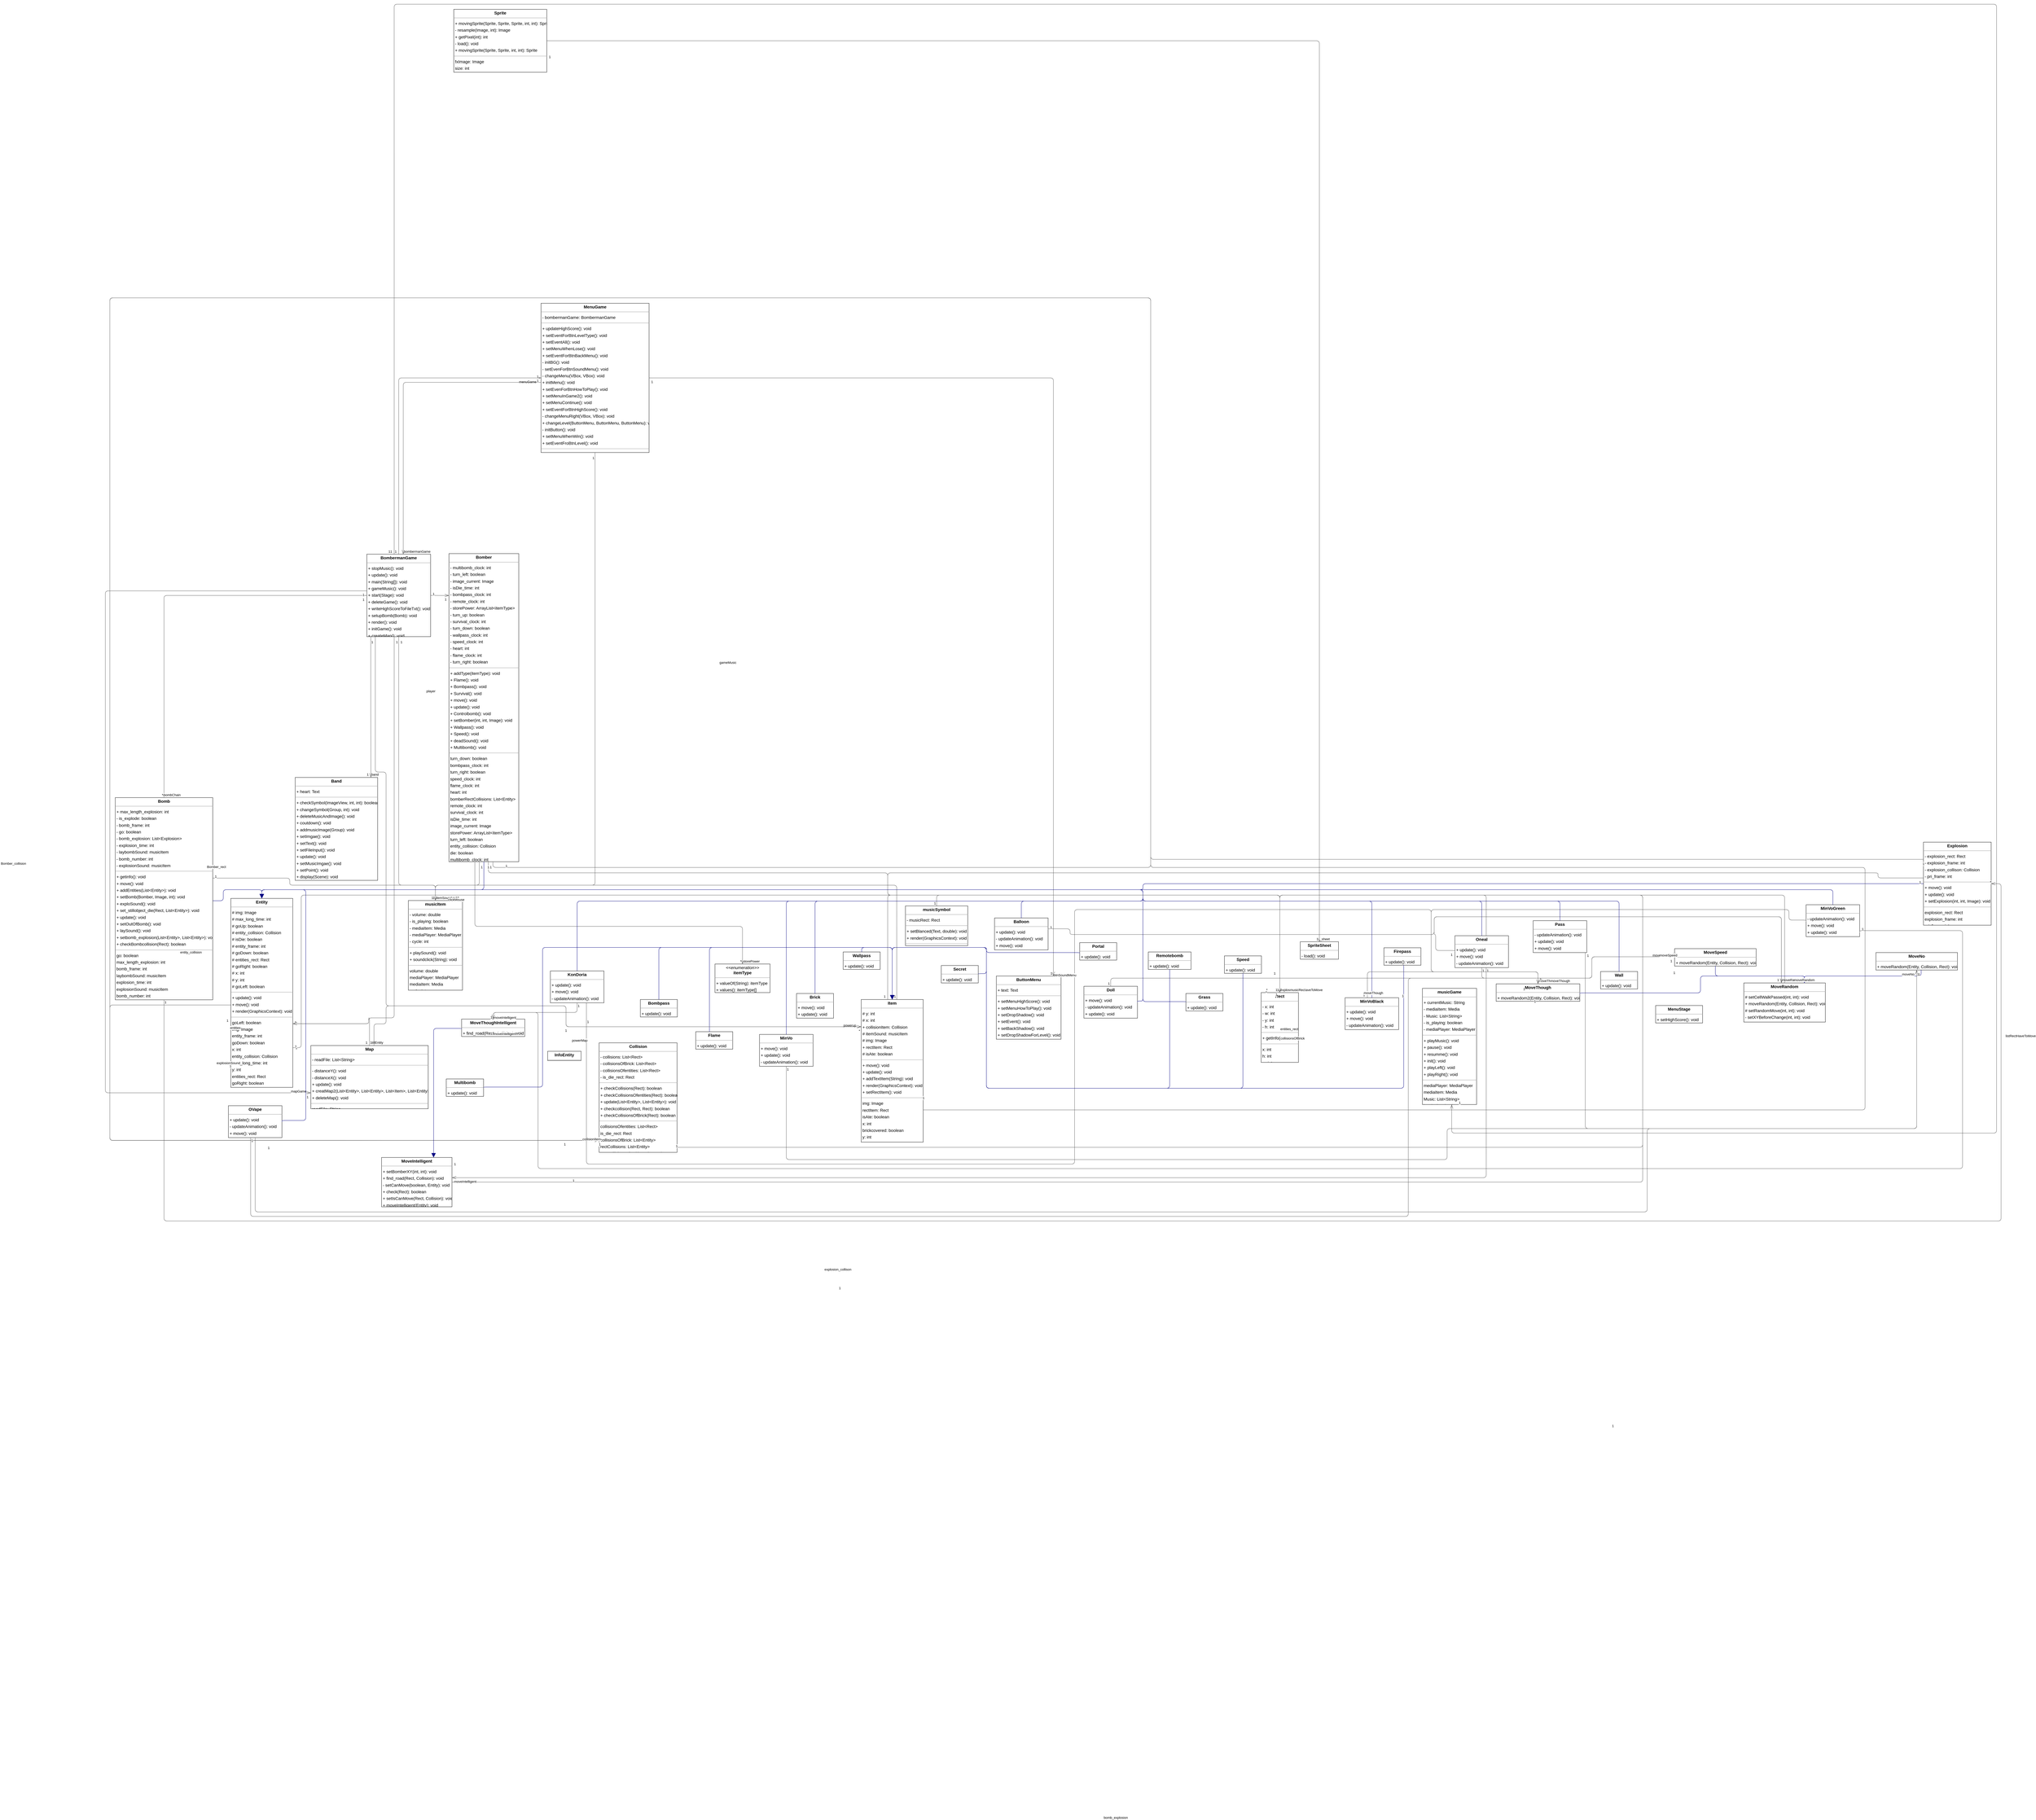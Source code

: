 <mxGraphModel dx="0" dy="0" grid="1" gridSize="10" guides="1" tooltips="1" connect="1" arrows="1" fold="1" page="0" pageScale="1" background="none" math="0" shadow="0">
  <root>
    <mxCell id="0" />
    <mxCell id="1" parent="0" />
    <mxCell id="node39" parent="1" vertex="1" value="&lt;p style=&quot;margin:0px;margin-top:4px;text-align:center;&quot;&gt;&lt;b&gt;Balloon&lt;/b&gt;&lt;/p&gt;&lt;hr size=&quot;1&quot;/&gt;&lt;p style=&quot;margin:0 0 0 4px;line-height:1.6;&quot;&gt;+ update(): void&lt;br/&gt;- updateAnimation(): void&lt;br/&gt;+ move(): void&lt;/p&gt;" style="verticalAlign=top;align=left;overflow=fill;fontSize=14;fontFamily=Helvetica;html=1;rounded=0;shadow=0;comic=0;labelBackgroundColor=none;strokeWidth=1;">
      <mxGeometry x="2822" y="3005" width="178" height="106" as="geometry" />
    </mxCell>
    <mxCell id="node17" parent="1" vertex="1" value="&lt;p style=&quot;margin:0px;margin-top:4px;text-align:center;&quot;&gt;&lt;b&gt;Band&lt;/b&gt;&lt;/p&gt;&lt;hr size=&quot;1&quot;/&gt;&lt;p style=&quot;margin:0 0 0 4px;line-height:1.6;&quot;&gt;+ heart: Text&lt;/p&gt;&lt;hr size=&quot;1&quot;/&gt;&lt;p style=&quot;margin:0 0 0 4px;line-height:1.6;&quot;&gt;+ checkSymbol(ImageView, int, int): boolean&lt;br/&gt;+ changeSymbol(Group, int): void&lt;br/&gt;+ deleteMusicAndImage(): void&lt;br/&gt;+ coutdown(): void&lt;br/&gt;+ addmusicImage(Group): void&lt;br/&gt;+ setImgae(): void&lt;br/&gt;+ setText(): void&lt;br/&gt;+ setFileInput(): void&lt;br/&gt;+ update(): void&lt;br/&gt;+ setMusicImgae(): void&lt;br/&gt;+ setPoint(): void&lt;br/&gt;+ display(Scene): void&lt;/p&gt;&lt;hr size=&quot;1&quot;/&gt;&lt;p style=&quot;margin:0 0 0 4px;line-height:1.6;&quot;&gt; heart: Group&lt;/p&gt;" style="verticalAlign=top;align=left;overflow=fill;fontSize=14;fontFamily=Helvetica;html=1;rounded=0;shadow=0;comic=0;labelBackgroundColor=none;strokeWidth=1;">
      <mxGeometry x="498" y="2538" width="274" height="342" as="geometry" />
    </mxCell>
    <mxCell id="node32" parent="1" vertex="1" value="&lt;p style=&quot;margin:0px;margin-top:4px;text-align:center;&quot;&gt;&lt;b&gt;Bomb&lt;/b&gt;&lt;/p&gt;&lt;hr size=&quot;1&quot;/&gt;&lt;p style=&quot;margin:0 0 0 4px;line-height:1.6;&quot;&gt;+ max_length_explosion: int&lt;br/&gt;- is_explode: boolean&lt;br/&gt;- bomb_frame: int&lt;br/&gt;- go: boolean&lt;br/&gt;- bomb_explosion: List&amp;lt;Explosion&amp;gt;&lt;br/&gt;- explosion_time: int&lt;br/&gt;- laybombSound: musicItem&lt;br/&gt;- bomb_number: int&lt;br/&gt;- explosionSound: musicItem&lt;/p&gt;&lt;hr size=&quot;1&quot;/&gt;&lt;p style=&quot;margin:0 0 0 4px;line-height:1.6;&quot;&gt;+ getinfo(): void&lt;br/&gt;+ move(): void&lt;br/&gt;+ addEntities(List&amp;lt;Entity&amp;gt;): void&lt;br/&gt;+ setBomb(Bomber, Image, int): void&lt;br/&gt;+ exploSound(): void&lt;br/&gt;+ set_stillobject_die(Rect, List&amp;lt;Entity&amp;gt;): void&lt;br/&gt;+ update(): void&lt;br/&gt;+ setOutOfBomb(): void&lt;br/&gt;+ laySound(): void&lt;br/&gt;+ setbomb_explosion(List&amp;lt;Entity&amp;gt;, List&amp;lt;Entity&amp;gt;): void&lt;br/&gt;+ checkBombcollision(Rect): boolean&lt;/p&gt;&lt;hr size=&quot;1&quot;/&gt;&lt;p style=&quot;margin:0 0 0 4px;line-height:1.6;&quot;&gt; go: boolean&lt;br/&gt; max_length_explosion: int&lt;br/&gt; bomb_frame: int&lt;br/&gt; laybombSound: musicItem&lt;br/&gt; explosion_time: int&lt;br/&gt; explosionSound: musicItem&lt;br/&gt; bomb_number: int&lt;br/&gt; bomb_explosion: List&amp;lt;Explosion&amp;gt;&lt;br/&gt; is_explode: boolean&lt;/p&gt;" style="verticalAlign=top;align=left;overflow=fill;fontSize=14;fontFamily=Helvetica;html=1;rounded=0;shadow=0;comic=0;labelBackgroundColor=none;strokeWidth=1;">
      <mxGeometry x="-100" y="2605" width="324" height="672" as="geometry" />
    </mxCell>
    <mxCell id="node25" parent="1" vertex="1" value="&lt;p style=&quot;margin:0px;margin-top:4px;text-align:center;&quot;&gt;&lt;b&gt;Bomber&lt;/b&gt;&lt;/p&gt;&lt;hr size=&quot;1&quot;/&gt;&lt;p style=&quot;margin:0 0 0 4px;line-height:1.6;&quot;&gt;- multibomb_clock: int&lt;br/&gt;- turn_left: boolean&lt;br/&gt;- image_current: Image&lt;br/&gt;- isDie_time: int&lt;br/&gt;- bombpass_clock: int&lt;br/&gt;- remote_clock: int&lt;br/&gt;- storePower: ArrayList&amp;lt;itemType&amp;gt;&lt;br/&gt;- turn_up: boolean&lt;br/&gt;- survival_clock: int&lt;br/&gt;- turn_down: boolean&lt;br/&gt;- wallpass_clock: int&lt;br/&gt;- speed_clock: int&lt;br/&gt;- heart: int&lt;br/&gt;- flame_clock: int&lt;br/&gt;- turn_right: boolean&lt;/p&gt;&lt;hr size=&quot;1&quot;/&gt;&lt;p style=&quot;margin:0 0 0 4px;line-height:1.6;&quot;&gt;+ addType(itemType): void&lt;br/&gt;+ Flame(): void&lt;br/&gt;+ Bombpass(): void&lt;br/&gt;+ Survival(): void&lt;br/&gt;+ move(): void&lt;br/&gt;+ update(): void&lt;br/&gt;+ Controlbomb(): void&lt;br/&gt;+ setBomber(int, int, Image): void&lt;br/&gt;+ Wallpass(): void&lt;br/&gt;+ Speed(): void&lt;br/&gt;+ deadSound(): void&lt;br/&gt;+ Multibomb(): void&lt;/p&gt;&lt;hr size=&quot;1&quot;/&gt;&lt;p style=&quot;margin:0 0 0 4px;line-height:1.6;&quot;&gt; turn_down: boolean&lt;br/&gt; bombpass_clock: int&lt;br/&gt; turn_right: boolean&lt;br/&gt; speed_clock: int&lt;br/&gt; flame_clock: int&lt;br/&gt; heart: int&lt;br/&gt; bomberRectCollisions: List&amp;lt;Entity&amp;gt;&lt;br/&gt; remote_clock: int&lt;br/&gt; survival_clock: int&lt;br/&gt; isDie_time: int&lt;br/&gt; image_current: Image&lt;br/&gt; storePower: ArrayList&amp;lt;itemType&amp;gt;&lt;br/&gt; turn_left: boolean&lt;br/&gt; entity_collision: Collision&lt;br/&gt; die: boolean&lt;br/&gt; multibomb_clock: int&lt;br/&gt; turn_up: boolean&lt;br/&gt; wallpass_clock: int&lt;/p&gt;" style="verticalAlign=top;align=left;overflow=fill;fontSize=14;fontFamily=Helvetica;html=1;rounded=0;shadow=0;comic=0;labelBackgroundColor=none;strokeWidth=1;">
      <mxGeometry x="1009" y="1794" width="232" height="1024" as="geometry" />
    </mxCell>
    <mxCell id="node26" parent="1" vertex="1" value="&lt;p style=&quot;margin:0px;margin-top:4px;text-align:center;&quot;&gt;&lt;b&gt;BombermanGame&lt;/b&gt;&lt;/p&gt;&lt;hr size=&quot;1&quot;/&gt;&lt;p style=&quot;margin:0 0 0 4px;line-height:1.6;&quot;&gt;+ stopMusic(): void&lt;br/&gt;+ update(): void&lt;br/&gt;+ main(String[]): void&lt;br/&gt;+ gameMusic(): void&lt;br/&gt;+ start(Stage): void&lt;br/&gt;+ deleteGame(): void&lt;br/&gt;+ writeHighScoreToFileTxt(): void&lt;br/&gt;+ setupBomb(Bomb): void&lt;br/&gt;+ render(): void&lt;br/&gt;+ initGame(): void&lt;br/&gt;+ createMap(): void&lt;/p&gt;" style="verticalAlign=top;align=left;overflow=fill;fontSize=14;fontFamily=Helvetica;html=1;rounded=0;shadow=0;comic=0;labelBackgroundColor=none;strokeWidth=1;">
      <mxGeometry x="736" y="1796" width="212" height="274" as="geometry" />
    </mxCell>
    <mxCell id="node14" parent="1" vertex="1" value="&lt;p style=&quot;margin:0px;margin-top:4px;text-align:center;&quot;&gt;&lt;b&gt;Bombpass&lt;/b&gt;&lt;/p&gt;&lt;hr size=&quot;1&quot;/&gt;&lt;p style=&quot;margin:0 0 0 4px;line-height:1.6;&quot;&gt;+ update(): void&lt;/p&gt;" style="verticalAlign=top;align=left;overflow=fill;fontSize=14;fontFamily=Helvetica;html=1;rounded=0;shadow=0;comic=0;labelBackgroundColor=none;strokeWidth=1;">
      <mxGeometry x="1645" y="3276" width="123" height="58" as="geometry" />
    </mxCell>
    <mxCell id="node36" parent="1" vertex="1" value="&lt;p style=&quot;margin:0px;margin-top:4px;text-align:center;&quot;&gt;&lt;b&gt;Brick&lt;/b&gt;&lt;/p&gt;&lt;hr size=&quot;1&quot;/&gt;&lt;p style=&quot;margin:0 0 0 4px;line-height:1.6;&quot;&gt;+ move(): void&lt;br/&gt;+ update(): void&lt;/p&gt;" style="verticalAlign=top;align=left;overflow=fill;fontSize=14;fontFamily=Helvetica;html=1;rounded=0;shadow=0;comic=0;labelBackgroundColor=none;strokeWidth=1;">
      <mxGeometry x="2164" y="3256" width="123" height="82" as="geometry" />
    </mxCell>
    <mxCell id="node43" parent="1" vertex="1" value="&lt;p style=&quot;margin:0px;margin-top:4px;text-align:center;&quot;&gt;&lt;b&gt;ButtonMenu&lt;/b&gt;&lt;/p&gt;&lt;hr size=&quot;1&quot;/&gt;&lt;p style=&quot;margin:0 0 0 4px;line-height:1.6;&quot;&gt;+ text: Text&lt;/p&gt;&lt;hr size=&quot;1&quot;/&gt;&lt;p style=&quot;margin:0 0 0 4px;line-height:1.6;&quot;&gt;+ setMenuHighScore(): void&lt;br/&gt;+ setMenuHowToPlay(): void&lt;br/&gt;+ setDropShadow(): void&lt;br/&gt;+ setEvent(): void&lt;br/&gt;+ setBackShadow(): void&lt;br/&gt;+ setDropShadowForLevel(): void&lt;/p&gt;&lt;hr size=&quot;1&quot;/&gt;&lt;p style=&quot;margin:0 0 0 4px;line-height:1.6;&quot;&gt; text: Text&lt;/p&gt;" style="verticalAlign=top;align=left;overflow=fill;fontSize=14;fontFamily=Helvetica;html=1;rounded=0;shadow=0;comic=0;labelBackgroundColor=none;strokeWidth=1;">
      <mxGeometry x="2828" y="3198" width="215" height="210" as="geometry" />
    </mxCell>
    <mxCell id="node13" parent="1" vertex="1" value="&lt;p style=&quot;margin:0px;margin-top:4px;text-align:center;&quot;&gt;&lt;b&gt;Collision&lt;/b&gt;&lt;/p&gt;&lt;hr size=&quot;1&quot;/&gt;&lt;p style=&quot;margin:0 0 0 4px;line-height:1.6;&quot;&gt;- collisions: List&amp;lt;Rect&amp;gt;&lt;br/&gt;- collisionsOfBrick: List&amp;lt;Rect&amp;gt;&lt;br/&gt;- collisionsOfentities: List&amp;lt;Rect&amp;gt;&lt;br/&gt;- is_die_rect: Rect&lt;/p&gt;&lt;hr size=&quot;1&quot;/&gt;&lt;p style=&quot;margin:0 0 0 4px;line-height:1.6;&quot;&gt;+ checkCollisions(Rect): boolean&lt;br/&gt;+ checkCollisionsOfentities(Rect): boolean&lt;br/&gt;+ update(List&amp;lt;Entity&amp;gt;, List&amp;lt;Entity&amp;gt;): void&lt;br/&gt;+ checkcollision(Rect, Rect): boolean&lt;br/&gt;+ checkCollisionsOfBrick(Rect): boolean&lt;/p&gt;&lt;hr size=&quot;1&quot;/&gt;&lt;p style=&quot;margin:0 0 0 4px;line-height:1.6;&quot;&gt; collisionsOfentities: List&amp;lt;Rect&amp;gt;&lt;br/&gt; is_die_rect: Rect&lt;br/&gt; collisionsOfBrick: List&amp;lt;Entity&amp;gt;&lt;br/&gt; rectCollisions: List&amp;lt;Entity&amp;gt;&lt;br/&gt; rectCollisionsOfentities: List&amp;lt;Entity&amp;gt;&lt;br/&gt; collisions: List&amp;lt;Rect&amp;gt;&lt;/p&gt;" style="verticalAlign=top;align=left;overflow=fill;fontSize=14;fontFamily=Helvetica;html=1;rounded=0;shadow=0;comic=0;labelBackgroundColor=none;strokeWidth=1;">
      <mxGeometry x="1508" y="3420" width="259" height="364" as="geometry" />
    </mxCell>
    <mxCell id="node4" parent="1" vertex="1" value="&lt;p style=&quot;margin:0px;margin-top:4px;text-align:center;&quot;&gt;&lt;b&gt;Doll&lt;/b&gt;&lt;/p&gt;&lt;hr size=&quot;1&quot;/&gt;&lt;p style=&quot;margin:0 0 0 4px;line-height:1.6;&quot;&gt;+ move(): void&lt;br/&gt;- updateAnimation(): void&lt;br/&gt;+ update(): void&lt;/p&gt;" style="verticalAlign=top;align=left;overflow=fill;fontSize=14;fontFamily=Helvetica;html=1;rounded=0;shadow=0;comic=0;labelBackgroundColor=none;strokeWidth=1;">
      <mxGeometry x="3119" y="3232" width="178" height="106" as="geometry" />
    </mxCell>
    <mxCell id="node44" parent="1" vertex="1" value="&lt;p style=&quot;margin:0px;margin-top:4px;text-align:center;&quot;&gt;&lt;b&gt;Entity&lt;/b&gt;&lt;/p&gt;&lt;hr size=&quot;1&quot;/&gt;&lt;p style=&quot;margin:0 0 0 4px;line-height:1.6;&quot;&gt;# img: Image&lt;br/&gt;# max_long_time: int&lt;br/&gt;# goUp: boolean&lt;br/&gt;# entity_collision: Collision&lt;br/&gt;# isDie: boolean&lt;br/&gt;# entity_frame: int&lt;br/&gt;# goDown: boolean&lt;br/&gt;# entities_rect: Rect&lt;br/&gt;# goRight: boolean&lt;br/&gt;# x: int&lt;br/&gt;# y: int&lt;br/&gt;# goLeft: boolean&lt;/p&gt;&lt;hr size=&quot;1&quot;/&gt;&lt;p style=&quot;margin:0 0 0 4px;line-height:1.6;&quot;&gt;+ update(): void&lt;br/&gt;+ move(): void&lt;br/&gt;+ render(GraphicsContext): void&lt;/p&gt;&lt;hr size=&quot;1&quot;/&gt;&lt;p style=&quot;margin:0 0 0 4px;line-height:1.6;&quot;&gt; goLeft: boolean&lt;br/&gt; img: Image&lt;br/&gt; entity_frame: int&lt;br/&gt; goDown: boolean&lt;br/&gt; x: int&lt;br/&gt; entity_collision: Collision&lt;br/&gt; max_long_time: int&lt;br/&gt; y: int&lt;br/&gt; entities_rect: Rect&lt;br/&gt; goRight: boolean&lt;br/&gt; isDie: boolean&lt;br/&gt; goUp: boolean&lt;/p&gt;" style="verticalAlign=top;align=left;overflow=fill;fontSize=14;fontFamily=Helvetica;html=1;rounded=0;shadow=0;comic=0;labelBackgroundColor=none;strokeWidth=1;">
      <mxGeometry x="284" y="2940" width="206" height="628" as="geometry" />
    </mxCell>
    <mxCell id="node40" parent="1" vertex="1" value="&lt;p style=&quot;margin:0px;margin-top:4px;text-align:center;&quot;&gt;&lt;b&gt;Explosion&lt;/b&gt;&lt;/p&gt;&lt;hr size=&quot;1&quot;/&gt;&lt;p style=&quot;margin:0 0 0 4px;line-height:1.6;&quot;&gt;- explosion_rect: Rect&lt;br/&gt;- explosion_frame: int&lt;br/&gt;- explosion_collison: Collision&lt;br/&gt;- pri_frame: int&lt;/p&gt;&lt;hr size=&quot;1&quot;/&gt;&lt;p style=&quot;margin:0 0 0 4px;line-height:1.6;&quot;&gt;+ move(): void&lt;br/&gt;+ update(): void&lt;br/&gt;+ setExplosion(int, int, Image): void&lt;/p&gt;&lt;hr size=&quot;1&quot;/&gt;&lt;p style=&quot;margin:0 0 0 4px;line-height:1.6;&quot;&gt; explosion_rect: Rect&lt;br/&gt; explosion_frame: int&lt;br/&gt; pri_frame: int&lt;br/&gt; explosion_collison: Collision&lt;/p&gt;" style="verticalAlign=top;align=left;overflow=fill;fontSize=14;fontFamily=Helvetica;html=1;rounded=0;shadow=0;comic=0;labelBackgroundColor=none;strokeWidth=1;">
      <mxGeometry x="5909" y="2753" width="225" height="276" as="geometry" />
    </mxCell>
    <mxCell id="node18" parent="1" vertex="1" value="&lt;p style=&quot;margin:0px;margin-top:4px;text-align:center;&quot;&gt;&lt;b&gt;Firepass&lt;/b&gt;&lt;/p&gt;&lt;hr size=&quot;1&quot;/&gt;&lt;p style=&quot;margin:0 0 0 4px;line-height:1.6;&quot;&gt;+ update(): void&lt;/p&gt;" style="verticalAlign=top;align=left;overflow=fill;fontSize=14;fontFamily=Helvetica;html=1;rounded=0;shadow=0;comic=0;labelBackgroundColor=none;strokeWidth=1;">
      <mxGeometry x="4116" y="3104" width="123" height="58" as="geometry" />
    </mxCell>
    <mxCell id="node38" parent="1" vertex="1" value="&lt;p style=&quot;margin:0px;margin-top:4px;text-align:center;&quot;&gt;&lt;b&gt;Flame&lt;/b&gt;&lt;/p&gt;&lt;hr size=&quot;1&quot;/&gt;&lt;p style=&quot;margin:0 0 0 4px;line-height:1.6;&quot;&gt;+ update(): void&lt;/p&gt;" style="verticalAlign=top;align=left;overflow=fill;fontSize=14;fontFamily=Helvetica;html=1;rounded=0;shadow=0;comic=0;labelBackgroundColor=none;strokeWidth=1;">
      <mxGeometry x="1829" y="3383" width="123" height="58" as="geometry" />
    </mxCell>
    <mxCell id="node3" parent="1" vertex="1" value="&lt;p style=&quot;margin:0px;margin-top:4px;text-align:center;&quot;&gt;&lt;b&gt;Grass&lt;/b&gt;&lt;/p&gt;&lt;hr size=&quot;1&quot;/&gt;&lt;p style=&quot;margin:0 0 0 4px;line-height:1.6;&quot;&gt;+ update(): void&lt;/p&gt;" style="verticalAlign=top;align=left;overflow=fill;fontSize=14;fontFamily=Helvetica;html=1;rounded=0;shadow=0;comic=0;labelBackgroundColor=none;strokeWidth=1;">
      <mxGeometry x="3458" y="3256" width="123" height="58" as="geometry" />
    </mxCell>
    <mxCell id="node21" parent="1" vertex="1" value="&lt;p style=&quot;margin:0px;margin-top:4px;text-align:center;&quot;&gt;&lt;b&gt;InfoEntity&lt;/b&gt;&lt;/p&gt;&lt;hr size=&quot;1&quot;/&gt;" style="verticalAlign=top;align=left;overflow=fill;fontSize=14;fontFamily=Helvetica;html=1;rounded=0;shadow=0;comic=0;labelBackgroundColor=none;strokeWidth=1;">
      <mxGeometry x="1337" y="3448" width="111" height="31" as="geometry" />
    </mxCell>
    <mxCell id="node1" parent="1" vertex="1" value="&lt;p style=&quot;margin:0px;margin-top:4px;text-align:center;&quot;&gt;&lt;b&gt;Item&lt;/b&gt;&lt;/p&gt;&lt;hr size=&quot;1&quot;/&gt;&lt;p style=&quot;margin:0 0 0 4px;line-height:1.6;&quot;&gt;# y: int&lt;br/&gt;# x: int&lt;br/&gt;+ collisionItem: Collision&lt;br/&gt;# itemSound: musicItem&lt;br/&gt;# img: Image&lt;br/&gt;+ rectItem: Rect&lt;br/&gt;# isAte: boolean&lt;/p&gt;&lt;hr size=&quot;1&quot;/&gt;&lt;p style=&quot;margin:0 0 0 4px;line-height:1.6;&quot;&gt;+ move(): void&lt;br/&gt;+ update(): void&lt;br/&gt;+ addTextItem(String): void&lt;br/&gt;+ render(GraphicsContext): void&lt;br/&gt;+ setRectItem(): void&lt;/p&gt;&lt;hr size=&quot;1&quot;/&gt;&lt;p style=&quot;margin:0 0 0 4px;line-height:1.6;&quot;&gt; img: Image&lt;br/&gt; rectItem: Rect&lt;br/&gt; isAte: boolean&lt;br/&gt; x: int&lt;br/&gt; brickcovered: boolean&lt;br/&gt; y: int&lt;br/&gt; itemSound: musicItem&lt;br/&gt; collisionItem: Collision&lt;/p&gt;" style="verticalAlign=top;align=left;overflow=fill;fontSize=14;fontFamily=Helvetica;html=1;rounded=0;shadow=0;comic=0;labelBackgroundColor=none;strokeWidth=1;">
      <mxGeometry x="2379" y="3276" width="206" height="474" as="geometry" />
    </mxCell>
    <mxCell id="node5" parent="1" vertex="1" value="&lt;p style=&quot;margin:0px;margin-top:4px;text-align:center;&quot;&gt;&lt;b&gt;KonDoria&lt;/b&gt;&lt;/p&gt;&lt;hr size=&quot;1&quot;/&gt;&lt;p style=&quot;margin:0 0 0 4px;line-height:1.6;&quot;&gt;+ update(): void&lt;br/&gt;+ move(): void&lt;br/&gt;- updateAnimation(): void&lt;/p&gt;" style="verticalAlign=top;align=left;overflow=fill;fontSize=14;fontFamily=Helvetica;html=1;rounded=0;shadow=0;comic=0;labelBackgroundColor=none;strokeWidth=1;">
      <mxGeometry x="1346" y="3181" width="178" height="106" as="geometry" />
    </mxCell>
    <mxCell id="node7" parent="1" vertex="1" value="&lt;p style=&quot;margin:0px;margin-top:4px;text-align:center;&quot;&gt;&lt;b&gt;Map&lt;/b&gt;&lt;/p&gt;&lt;hr size=&quot;1&quot;/&gt;&lt;p style=&quot;margin:0 0 0 4px;line-height:1.6;&quot;&gt;- readFile: List&amp;lt;String&amp;gt;&lt;/p&gt;&lt;hr size=&quot;1&quot;/&gt;&lt;p style=&quot;margin:0 0 0 4px;line-height:1.6;&quot;&gt;- distanceY(): void&lt;br/&gt;- distanceX(): void&lt;br/&gt;+ update(): void&lt;br/&gt;+ creatMap2(List&amp;lt;Entity&amp;gt;, List&amp;lt;Entity&amp;gt;, List&amp;lt;Item&amp;gt;, List&amp;lt;Entity&amp;gt;, Bomber): void&lt;br/&gt;+ deleteMap(): void&lt;/p&gt;&lt;hr size=&quot;1&quot;/&gt;&lt;p style=&quot;margin:0 0 0 4px;line-height:1.6;&quot;&gt; readFile: String&lt;br/&gt; andGetMapCode: String&lt;/p&gt;" style="verticalAlign=top;align=left;overflow=fill;fontSize=14;fontFamily=Helvetica;html=1;rounded=0;shadow=0;comic=0;labelBackgroundColor=none;strokeWidth=1;">
      <mxGeometry x="550" y="3429" width="390" height="210" as="geometry" />
    </mxCell>
    <mxCell id="node29" parent="1" vertex="1" value="&lt;p style=&quot;margin:0px;margin-top:4px;text-align:center;&quot;&gt;&lt;b&gt;MenuGame&lt;/b&gt;&lt;/p&gt;&lt;hr size=&quot;1&quot;/&gt;&lt;p style=&quot;margin:0 0 0 4px;line-height:1.6;&quot;&gt;- bombermanGame: BombermanGame&lt;/p&gt;&lt;hr size=&quot;1&quot;/&gt;&lt;p style=&quot;margin:0 0 0 4px;line-height:1.6;&quot;&gt;+ updateHighScore(): void&lt;br/&gt;+ setEventForBtnLevelType(): void&lt;br/&gt;+ setEventAll(): void&lt;br/&gt;+ setMenuWhenLose(): void&lt;br/&gt;+ setEventForBtnBackMenu(): void&lt;br/&gt;- initBG(): void&lt;br/&gt;- setEvenForBtnSoundMenu(): void&lt;br/&gt;- changeMenu(VBox, VBox): void&lt;br/&gt;+ initMenu(): void&lt;br/&gt;+ setEvenForBtnHowToPlay(): void&lt;br/&gt;+ setMenuInGame2(): void&lt;br/&gt;+ setMenuContinue(): void&lt;br/&gt;+ setEventForBtnHighScore(): void&lt;br/&gt;- changeMenuRight(VBox, VBox): void&lt;br/&gt;+ changeLevel(ButtonMenu, ButtonMenu, ButtonMenu): void&lt;br/&gt;- initButton(): void&lt;br/&gt;+ setMenuWhenWin(): void&lt;br/&gt;+ setEventFroBtnLevel(): void&lt;/p&gt;&lt;hr size=&quot;1&quot;/&gt;&lt;p style=&quot;margin:0 0 0 4px;line-height:1.6;&quot;&gt; bombermanGame: BombermanGame&lt;br/&gt; backGround: String&lt;/p&gt;" style="verticalAlign=top;align=left;overflow=fill;fontSize=14;fontFamily=Helvetica;html=1;rounded=0;shadow=0;comic=0;labelBackgroundColor=none;strokeWidth=1;">
      <mxGeometry x="1315" y="962" width="359" height="496" as="geometry" />
    </mxCell>
    <mxCell id="node23" parent="1" vertex="1" value="&lt;p style=&quot;margin:0px;margin-top:4px;text-align:center;&quot;&gt;&lt;b&gt;MenuStage&lt;/b&gt;&lt;/p&gt;&lt;hr size=&quot;1&quot;/&gt;&lt;p style=&quot;margin:0 0 0 4px;line-height:1.6;&quot;&gt;+ setHighScore(): void&lt;/p&gt;" style="verticalAlign=top;align=left;overflow=fill;fontSize=14;fontFamily=Helvetica;html=1;rounded=0;shadow=0;comic=0;labelBackgroundColor=none;strokeWidth=1;">
      <mxGeometry x="5019" y="3296" width="156" height="58" as="geometry" />
    </mxCell>
    <mxCell id="node35" parent="1" vertex="1" value="&lt;p style=&quot;margin:0px;margin-top:4px;text-align:center;&quot;&gt;&lt;b&gt;MinVo&lt;/b&gt;&lt;/p&gt;&lt;hr size=&quot;1&quot;/&gt;&lt;p style=&quot;margin:0 0 0 4px;line-height:1.6;&quot;&gt;+ move(): void&lt;br/&gt;+ update(): void&lt;br/&gt;- updateAnimation(): void&lt;/p&gt;" style="verticalAlign=top;align=left;overflow=fill;fontSize=14;fontFamily=Helvetica;html=1;rounded=0;shadow=0;comic=0;labelBackgroundColor=none;strokeWidth=1;">
      <mxGeometry x="2041" y="3392" width="178" height="106" as="geometry" />
    </mxCell>
    <mxCell id="node20" parent="1" vertex="1" value="&lt;p style=&quot;margin:0px;margin-top:4px;text-align:center;&quot;&gt;&lt;b&gt;MinVoBlack&lt;/b&gt;&lt;/p&gt;&lt;hr size=&quot;1&quot;/&gt;&lt;p style=&quot;margin:0 0 0 4px;line-height:1.6;&quot;&gt;+ update(): void&lt;br/&gt;+ move(): void&lt;br/&gt;- updateAnimation(): void&lt;/p&gt;" style="verticalAlign=top;align=left;overflow=fill;fontSize=14;fontFamily=Helvetica;html=1;rounded=0;shadow=0;comic=0;labelBackgroundColor=none;strokeWidth=1;">
      <mxGeometry x="3987" y="3270" width="178" height="106" as="geometry" />
    </mxCell>
    <mxCell id="node31" parent="1" vertex="1" value="&lt;p style=&quot;margin:0px;margin-top:4px;text-align:center;&quot;&gt;&lt;b&gt;MinVoGreen&lt;/b&gt;&lt;/p&gt;&lt;hr size=&quot;1&quot;/&gt;&lt;p style=&quot;margin:0 0 0 4px;line-height:1.6;&quot;&gt;- updateAnimation(): void&lt;br/&gt;+ move(): void&lt;br/&gt;+ update(): void&lt;/p&gt;" style="verticalAlign=top;align=left;overflow=fill;fontSize=14;fontFamily=Helvetica;html=1;rounded=0;shadow=0;comic=0;labelBackgroundColor=none;strokeWidth=1;">
      <mxGeometry x="5519" y="2961" width="178" height="106" as="geometry" />
    </mxCell>
    <mxCell id="node30" parent="1" vertex="1" value="&lt;p style=&quot;margin:0px;margin-top:4px;text-align:center;&quot;&gt;&lt;b&gt;MoveIntelligent&lt;/b&gt;&lt;/p&gt;&lt;hr size=&quot;1&quot;/&gt;&lt;p style=&quot;margin:0 0 0 4px;line-height:1.6;&quot;&gt;+ setBomberXY(int, int): void&lt;br/&gt;+ find_road(Rect, Collision): void&lt;br/&gt;- setCanMove(boolean, Entity): void&lt;br/&gt;+ check(Rect): boolean&lt;br/&gt;+ setIsCanMove(Rect, Collision): void&lt;br/&gt;+ moveIntelligent(Entity): void&lt;/p&gt;" style="verticalAlign=top;align=left;overflow=fill;fontSize=14;fontFamily=Helvetica;html=1;rounded=0;shadow=0;comic=0;labelBackgroundColor=none;strokeWidth=1;">
      <mxGeometry x="785" y="3801" width="234" height="164" as="geometry" />
    </mxCell>
    <mxCell id="node41" parent="1" vertex="1" value="&lt;p style=&quot;margin:0px;margin-top:4px;text-align:center;&quot;&gt;&lt;b&gt;MoveNo&lt;/b&gt;&lt;/p&gt;&lt;hr size=&quot;1&quot;/&gt;&lt;p style=&quot;margin:0 0 0 4px;line-height:1.6;&quot;&gt;+ moveRandom(Entity, Collision, Rect): void&lt;/p&gt;" style="verticalAlign=top;align=left;overflow=fill;fontSize=14;fontFamily=Helvetica;html=1;rounded=0;shadow=0;comic=0;labelBackgroundColor=none;strokeWidth=1;">
      <mxGeometry x="5751" y="3120" width="271" height="58" as="geometry" />
    </mxCell>
    <mxCell id="node0" parent="1" vertex="1" value="&lt;p style=&quot;margin:0px;margin-top:4px;text-align:center;&quot;&gt;&lt;b&gt;MoveRandom&lt;/b&gt;&lt;/p&gt;&lt;hr size=&quot;1&quot;/&gt;&lt;p style=&quot;margin:0 0 0 4px;line-height:1.6;&quot;&gt;# setCellWalkPassed(int, int): void&lt;br/&gt;+ moveRandom(Entity, Collision, Rect): void&lt;br/&gt;# setRandomMove(int, int): void&lt;br/&gt;- setXYBeforeChange(int, int): void&lt;/p&gt;" style="verticalAlign=top;align=left;overflow=fill;fontSize=14;fontFamily=Helvetica;html=1;rounded=0;shadow=0;comic=0;labelBackgroundColor=none;strokeWidth=1;">
      <mxGeometry x="5312" y="3221" width="271" height="130" as="geometry" />
    </mxCell>
    <mxCell id="node45" parent="1" vertex="1" value="&lt;p style=&quot;margin:0px;margin-top:4px;text-align:center;&quot;&gt;&lt;b&gt;MoveSpeed&lt;/b&gt;&lt;/p&gt;&lt;hr size=&quot;1&quot;/&gt;&lt;p style=&quot;margin:0 0 0 4px;line-height:1.6;&quot;&gt;+ moveRandom(Entity, Collision, Rect): void&lt;/p&gt;" style="verticalAlign=top;align=left;overflow=fill;fontSize=14;fontFamily=Helvetica;html=1;rounded=0;shadow=0;comic=0;labelBackgroundColor=none;strokeWidth=1;">
      <mxGeometry x="5082" y="3107" width="271" height="58" as="geometry" />
    </mxCell>
    <mxCell id="node24" parent="1" vertex="1" value="&lt;p style=&quot;margin:0px;margin-top:4px;text-align:center;&quot;&gt;&lt;b&gt;MoveThough&lt;/b&gt;&lt;/p&gt;&lt;hr size=&quot;1&quot;/&gt;&lt;p style=&quot;margin:0 0 0 4px;line-height:1.6;&quot;&gt;+ moveRandom2(Entity, Collision, Rect): void&lt;/p&gt;" style="verticalAlign=top;align=left;overflow=fill;fontSize=14;fontFamily=Helvetica;html=1;rounded=0;shadow=0;comic=0;labelBackgroundColor=none;strokeWidth=1;">
      <mxGeometry x="4489" y="3224" width="278" height="58" as="geometry" />
    </mxCell>
    <mxCell id="node34" parent="1" vertex="1" value="&lt;p style=&quot;margin:0px;margin-top:4px;text-align:center;&quot;&gt;&lt;b&gt;MoveThoughIntelligent&lt;/b&gt;&lt;/p&gt;&lt;hr size=&quot;1&quot;/&gt;&lt;p style=&quot;margin:0 0 0 4px;line-height:1.6;&quot;&gt;+ find_road(Rect, Collision): void&lt;/p&gt;" style="verticalAlign=top;align=left;overflow=fill;fontSize=14;fontFamily=Helvetica;html=1;rounded=0;shadow=0;comic=0;labelBackgroundColor=none;strokeWidth=1;">
      <mxGeometry x="1051" y="3341" width="210" height="58" as="geometry" />
    </mxCell>
    <mxCell id="node6" parent="1" vertex="1" value="&lt;p style=&quot;margin:0px;margin-top:4px;text-align:center;&quot;&gt;&lt;b&gt;Multibomb&lt;/b&gt;&lt;/p&gt;&lt;hr size=&quot;1&quot;/&gt;&lt;p style=&quot;margin:0 0 0 4px;line-height:1.6;&quot;&gt;+ update(): void&lt;/p&gt;" style="verticalAlign=top;align=left;overflow=fill;fontSize=14;fontFamily=Helvetica;html=1;rounded=0;shadow=0;comic=0;labelBackgroundColor=none;strokeWidth=1;">
      <mxGeometry x="1000" y="3540" width="124" height="58" as="geometry" />
    </mxCell>
    <mxCell id="node2" parent="1" vertex="1" value="&lt;p style=&quot;margin:0px;margin-top:4px;text-align:center;&quot;&gt;&lt;b&gt;OVape&lt;/b&gt;&lt;/p&gt;&lt;hr size=&quot;1&quot;/&gt;&lt;p style=&quot;margin:0 0 0 4px;line-height:1.6;&quot;&gt;+ update(): void&lt;br/&gt;- updateAnimation(): void&lt;br/&gt;+ move(): void&lt;/p&gt;" style="verticalAlign=top;align=left;overflow=fill;fontSize=14;fontFamily=Helvetica;html=1;rounded=0;shadow=0;comic=0;labelBackgroundColor=none;strokeWidth=1;">
      <mxGeometry x="276" y="3629" width="178" height="106" as="geometry" />
    </mxCell>
    <mxCell id="node10" parent="1" vertex="1" value="&lt;p style=&quot;margin:0px;margin-top:4px;text-align:center;&quot;&gt;&lt;b&gt;Oneal&lt;/b&gt;&lt;/p&gt;&lt;hr size=&quot;1&quot;/&gt;&lt;p style=&quot;margin:0 0 0 4px;line-height:1.6;&quot;&gt;+ update(): void&lt;br/&gt;+ move(): void&lt;br/&gt;- updateAnimation(): void&lt;/p&gt;" style="verticalAlign=top;align=left;overflow=fill;fontSize=14;fontFamily=Helvetica;html=1;rounded=0;shadow=0;comic=0;labelBackgroundColor=none;strokeWidth=1;">
      <mxGeometry x="4352" y="3064" width="178" height="106" as="geometry" />
    </mxCell>
    <mxCell id="node22" parent="1" vertex="1" value="&lt;p style=&quot;margin:0px;margin-top:4px;text-align:center;&quot;&gt;&lt;b&gt;Pass&lt;/b&gt;&lt;/p&gt;&lt;hr size=&quot;1&quot;/&gt;&lt;p style=&quot;margin:0 0 0 4px;line-height:1.6;&quot;&gt;- updateAnimation(): void&lt;br/&gt;+ update(): void&lt;br/&gt;+ move(): void&lt;/p&gt;" style="verticalAlign=top;align=left;overflow=fill;fontSize=14;fontFamily=Helvetica;html=1;rounded=0;shadow=0;comic=0;labelBackgroundColor=none;strokeWidth=1;">
      <mxGeometry x="4612" y="3014" width="178" height="106" as="geometry" />
    </mxCell>
    <mxCell id="node12" parent="1" vertex="1" value="&lt;p style=&quot;margin:0px;margin-top:4px;text-align:center;&quot;&gt;&lt;b&gt;Portal&lt;/b&gt;&lt;/p&gt;&lt;hr size=&quot;1&quot;/&gt;&lt;p style=&quot;margin:0 0 0 4px;line-height:1.6;&quot;&gt;+ update(): void&lt;/p&gt;" style="verticalAlign=top;align=left;overflow=fill;fontSize=14;fontFamily=Helvetica;html=1;rounded=0;shadow=0;comic=0;labelBackgroundColor=none;strokeWidth=1;">
      <mxGeometry x="3105" y="3087" width="123" height="58" as="geometry" />
    </mxCell>
    <mxCell id="node46" parent="1" vertex="1" value="&lt;p style=&quot;margin:0px;margin-top:4px;text-align:center;&quot;&gt;&lt;b&gt;Rect&lt;/b&gt;&lt;/p&gt;&lt;hr size=&quot;1&quot;/&gt;&lt;p style=&quot;margin:0 0 0 4px;line-height:1.6;&quot;&gt;- x: int&lt;br/&gt;- w: int&lt;br/&gt;- y: int&lt;br/&gt;- h: int&lt;/p&gt;&lt;hr size=&quot;1&quot;/&gt;&lt;p style=&quot;margin:0 0 0 4px;line-height:1.6;&quot;&gt;+ getInfo(): void&lt;/p&gt;&lt;hr size=&quot;1&quot;/&gt;&lt;p style=&quot;margin:0 0 0 4px;line-height:1.6;&quot;&gt; x: int&lt;br/&gt; h: int&lt;br/&gt; w: int&lt;br/&gt; y: int&lt;/p&gt;" style="verticalAlign=top;align=left;overflow=fill;fontSize=14;fontFamily=Helvetica;html=1;rounded=0;shadow=0;comic=0;labelBackgroundColor=none;strokeWidth=1;">
      <mxGeometry x="3708" y="3253" width="124" height="232" as="geometry" />
    </mxCell>
    <mxCell id="node19" parent="1" vertex="1" value="&lt;p style=&quot;margin:0px;margin-top:4px;text-align:center;&quot;&gt;&lt;b&gt;Remotebomb&lt;/b&gt;&lt;/p&gt;&lt;hr size=&quot;1&quot;/&gt;&lt;p style=&quot;margin:0 0 0 4px;line-height:1.6;&quot;&gt;+ update(): void&lt;/p&gt;" style="verticalAlign=top;align=left;overflow=fill;fontSize=14;fontFamily=Helvetica;html=1;rounded=0;shadow=0;comic=0;labelBackgroundColor=none;strokeWidth=1;">
      <mxGeometry x="3333" y="3118" width="142" height="58" as="geometry" />
    </mxCell>
    <mxCell id="node16" parent="1" vertex="1" value="&lt;p style=&quot;margin:0px;margin-top:4px;text-align:center;&quot;&gt;&lt;b&gt;Secret&lt;/b&gt;&lt;/p&gt;&lt;hr size=&quot;1&quot;/&gt;&lt;p style=&quot;margin:0 0 0 4px;line-height:1.6;&quot;&gt;+ update(): void&lt;/p&gt;" style="verticalAlign=top;align=left;overflow=fill;fontSize=14;fontFamily=Helvetica;html=1;rounded=0;shadow=0;comic=0;labelBackgroundColor=none;strokeWidth=1;">
      <mxGeometry x="2645" y="3163" width="123" height="58" as="geometry" />
    </mxCell>
    <mxCell id="node37" parent="1" vertex="1" value="&lt;p style=&quot;margin:0px;margin-top:4px;text-align:center;&quot;&gt;&lt;b&gt;Speed&lt;/b&gt;&lt;/p&gt;&lt;hr size=&quot;1&quot;/&gt;&lt;p style=&quot;margin:0 0 0 4px;line-height:1.6;&quot;&gt;+ update(): void&lt;/p&gt;" style="verticalAlign=top;align=left;overflow=fill;fontSize=14;fontFamily=Helvetica;html=1;rounded=0;shadow=0;comic=0;labelBackgroundColor=none;strokeWidth=1;">
      <mxGeometry x="3586" y="3131" width="123" height="58" as="geometry" />
    </mxCell>
    <mxCell id="node27" parent="1" vertex="1" value="&lt;p style=&quot;margin:0px;margin-top:4px;text-align:center;&quot;&gt;&lt;b&gt;Sprite&lt;/b&gt;&lt;/p&gt;&lt;hr size=&quot;1&quot;/&gt;&lt;p style=&quot;margin:0 0 0 4px;line-height:1.6;&quot;&gt;+ movingSprite(Sprite, Sprite, Sprite, int, int): Sprite&lt;br/&gt;- resample(Image, int): Image&lt;br/&gt;+ getPixel(int): int&lt;br/&gt;- load(): void&lt;br/&gt;+ movingSprite(Sprite, Sprite, int, int): Sprite&lt;/p&gt;&lt;hr size=&quot;1&quot;/&gt;&lt;p style=&quot;margin:0 0 0 4px;line-height:1.6;&quot;&gt; fxImage: Image&lt;br/&gt; size: int&lt;br/&gt; color: int&lt;/p&gt;" style="verticalAlign=top;align=left;overflow=fill;fontSize=14;fontFamily=Helvetica;html=1;rounded=0;shadow=0;comic=0;labelBackgroundColor=none;strokeWidth=1;">
      <mxGeometry x="1025" y="-15" width="309" height="209" as="geometry" />
    </mxCell>
    <mxCell id="node8" parent="1" vertex="1" value="&lt;p style=&quot;margin:0px;margin-top:4px;text-align:center;&quot;&gt;&lt;b&gt;SpriteSheet&lt;/b&gt;&lt;/p&gt;&lt;hr size=&quot;1&quot;/&gt;&lt;p style=&quot;margin:0 0 0 4px;line-height:1.6;&quot;&gt;- load(): void&lt;/p&gt;" style="verticalAlign=top;align=left;overflow=fill;fontSize=14;fontFamily=Helvetica;html=1;rounded=0;shadow=0;comic=0;labelBackgroundColor=none;strokeWidth=1;">
      <mxGeometry x="3838" y="3084" width="127" height="58" as="geometry" />
    </mxCell>
    <mxCell id="node33" parent="1" vertex="1" value="&lt;p style=&quot;margin:0px;margin-top:4px;text-align:center;&quot;&gt;&lt;b&gt;Wall&lt;/b&gt;&lt;/p&gt;&lt;hr size=&quot;1&quot;/&gt;&lt;p style=&quot;margin:0 0 0 4px;line-height:1.6;&quot;&gt;+ update(): void&lt;/p&gt;" style="verticalAlign=top;align=left;overflow=fill;fontSize=14;fontFamily=Helvetica;html=1;rounded=0;shadow=0;comic=0;labelBackgroundColor=none;strokeWidth=1;">
      <mxGeometry x="4836" y="3183" width="123" height="58" as="geometry" />
    </mxCell>
    <mxCell id="node15" parent="1" vertex="1" value="&lt;p style=&quot;margin:0px;margin-top:4px;text-align:center;&quot;&gt;&lt;b&gt;Wallpass&lt;/b&gt;&lt;/p&gt;&lt;hr size=&quot;1&quot;/&gt;&lt;p style=&quot;margin:0 0 0 4px;line-height:1.6;&quot;&gt;+ update(): void&lt;/p&gt;" style="verticalAlign=top;align=left;overflow=fill;fontSize=14;fontFamily=Helvetica;html=1;rounded=0;shadow=0;comic=0;labelBackgroundColor=none;strokeWidth=1;">
      <mxGeometry x="2319" y="3118" width="123" height="58" as="geometry" />
    </mxCell>
    <mxCell id="node42" parent="1" vertex="1" value="&lt;p style=&quot;margin:0px;margin-top:4px;text-align:center;&quot;&gt;&lt;i&gt;&amp;lt;&amp;lt;enumeration&amp;gt;&amp;gt;&lt;/i&gt;&lt;br/&gt;&lt;b&gt;itemType&lt;/b&gt;&lt;/p&gt;&lt;hr size=&quot;1&quot;/&gt;&lt;p style=&quot;margin:0 0 0 4px;line-height:1.6;&quot;&gt;+ valueOf(String): itemType&lt;br/&gt;+ values(): itemType[]&lt;/p&gt;" style="verticalAlign=top;align=left;overflow=fill;fontSize=14;fontFamily=Helvetica;html=1;rounded=0;shadow=0;comic=0;labelBackgroundColor=none;strokeWidth=1;">
      <mxGeometry x="1893" y="3158" width="183" height="95" as="geometry" />
    </mxCell>
    <mxCell id="node28" parent="1" vertex="1" value="&lt;p style=&quot;margin:0px;margin-top:4px;text-align:center;&quot;&gt;&lt;b&gt;musicGame&lt;/b&gt;&lt;/p&gt;&lt;hr size=&quot;1&quot;/&gt;&lt;p style=&quot;margin:0 0 0 4px;line-height:1.6;&quot;&gt;+ currentMusic: String&lt;br/&gt;- mediaItem: Media&lt;br/&gt;- Music: List&amp;lt;String&amp;gt;&lt;br/&gt;- is_playing: boolean&lt;br/&gt;- mediaPlayer: MediaPlayer&lt;/p&gt;&lt;hr size=&quot;1&quot;/&gt;&lt;p style=&quot;margin:0 0 0 4px;line-height:1.6;&quot;&gt;+ playMusic(): void&lt;br/&gt;+ pause(): void&lt;br/&gt;+ resumme(): void&lt;br/&gt;+ init(): void&lt;br/&gt;+ playLeft(): void&lt;br/&gt;+ playRight(): void&lt;/p&gt;&lt;hr size=&quot;1&quot;/&gt;&lt;p style=&quot;margin:0 0 0 4px;line-height:1.6;&quot;&gt; mediaPlayer: MediaPlayer&lt;br/&gt; mediaItem: Media&lt;br/&gt; Music: List&amp;lt;String&amp;gt;&lt;br/&gt; is_playing: boolean&lt;br/&gt; currentMusic: String&lt;/p&gt;" style="verticalAlign=top;align=left;overflow=fill;fontSize=14;fontFamily=Helvetica;html=1;rounded=0;shadow=0;comic=0;labelBackgroundColor=none;strokeWidth=1;">
      <mxGeometry x="4244" y="3239" width="180" height="386" as="geometry" />
    </mxCell>
    <mxCell id="node9" parent="1" vertex="1" value="&lt;p style=&quot;margin:0px;margin-top:4px;text-align:center;&quot;&gt;&lt;b&gt;musicItem&lt;/b&gt;&lt;/p&gt;&lt;hr size=&quot;1&quot;/&gt;&lt;p style=&quot;margin:0 0 0 4px;line-height:1.6;&quot;&gt;- volume: double&lt;br/&gt;- is_playing: boolean&lt;br/&gt;- mediaItem: Media&lt;br/&gt;- mediaPlayer: MediaPlayer&lt;br/&gt;- cycle: int&lt;/p&gt;&lt;hr size=&quot;1&quot;/&gt;&lt;p style=&quot;margin:0 0 0 4px;line-height:1.6;&quot;&gt;+ playSound(): void&lt;br/&gt;+ soundclick(String): void&lt;/p&gt;&lt;hr size=&quot;1&quot;/&gt;&lt;p style=&quot;margin:0 0 0 4px;line-height:1.6;&quot;&gt; volume: double&lt;br/&gt; mediaPlayer: MediaPlayer&lt;br/&gt; mediaItem: Media&lt;br/&gt; cycle: int&lt;br/&gt; is_playing: boolean&lt;/p&gt;" style="verticalAlign=top;align=left;overflow=fill;fontSize=14;fontFamily=Helvetica;html=1;rounded=0;shadow=0;comic=0;labelBackgroundColor=none;strokeWidth=1;">
      <mxGeometry x="874" y="2947" width="180" height="298" as="geometry" />
    </mxCell>
    <mxCell id="node11" parent="1" vertex="1" value="&lt;p style=&quot;margin:0px;margin-top:4px;text-align:center;&quot;&gt;&lt;b&gt;musicSymbol&lt;/b&gt;&lt;/p&gt;&lt;hr size=&quot;1&quot;/&gt;&lt;p style=&quot;margin:0 0 0 4px;line-height:1.6;&quot;&gt;- musicRect: Rect&lt;/p&gt;&lt;hr size=&quot;1&quot;/&gt;&lt;p style=&quot;margin:0 0 0 4px;line-height:1.6;&quot;&gt;+ setBlanced(Text, double): void&lt;br/&gt;+ render(GraphicsContext): void&lt;/p&gt;&lt;hr size=&quot;1&quot;/&gt;&lt;p style=&quot;margin:0 0 0 4px;line-height:1.6;&quot;&gt; musicRect: Rect&lt;/p&gt;" style="verticalAlign=top;align=left;overflow=fill;fontSize=14;fontFamily=Helvetica;html=1;rounded=0;shadow=0;comic=0;labelBackgroundColor=none;strokeWidth=1;">
      <mxGeometry x="2526" y="2965" width="207" height="132" as="geometry" />
    </mxCell>
    <mxCell id="edge8" edge="1" value="" parent="1" source="node39" target="node44" style="html=1;rounded=1;edgeStyle=orthogonalEdgeStyle;dashed=0;startArrow=none;endArrow=block;endSize=12;strokeColor=#000082;exitX=0.500;exitY=0.000;exitDx=0;exitDy=0;entryX=0.500;entryY=0.000;entryDx=0;entryDy=0;">
      <mxGeometry width="50" height="50" relative="1" as="geometry">
        <Array as="points">
          <mxPoint x="2911" y="2949" />
          <mxPoint x="3315" y="2949" />
          <mxPoint x="3315" y="2911" />
          <mxPoint x="387" y="2911" />
        </Array>
      </mxGeometry>
    </mxCell>
    <mxCell id="edge73" edge="1" value="" parent="1" source="node39" target="node0" style="html=1;rounded=1;edgeStyle=orthogonalEdgeStyle;dashed=0;startArrow=diamondThinstartSize=12;endArrow=openThin;endSize=12;strokeColor=#595959;exitX=1.000;exitY=0.363;exitDx=0;exitDy=0;entryX=0.461;entryY=0.000;entryDx=0;entryDy=0;">
      <mxGeometry width="50" height="50" relative="1" as="geometry">
        <Array as="points">
          <mxPoint x="3073" y="3041" />
          <mxPoint x="3073" y="3060" />
          <mxPoint x="4283" y="3060" />
          <mxPoint x="4283" y="3001" />
          <mxPoint x="5437" y="3001" />
        </Array>
      </mxGeometry>
    </mxCell>
    <mxCell id="label438" parent="edge73" vertex="1" connectable="0" value="1" style="edgeLabel;resizable=0;html=1;align=left;verticalAlign=top;strokeColor=default;">
      <mxGeometry x="5421" y="3198" as="geometry" />
    </mxCell>
    <mxCell id="label442" parent="edge73" vertex="1" connectable="0" value="1" style="edgeLabel;resizable=0;html=1;align=left;verticalAlign=top;strokeColor=default;">
      <mxGeometry x="3005" y="3023" as="geometry" />
    </mxCell>
    <mxCell id="label443" parent="edge73" vertex="1" connectable="0" value="moveRandom" style="edgeLabel;resizable=0;html=1;align=left;verticalAlign=top;strokeColor=default;">
      <mxGeometry x="5437" y="3198" as="geometry" />
    </mxCell>
    <mxCell id="edge3" edge="1" value="" parent="1" source="node32" target="node44" style="html=1;rounded=1;edgeStyle=orthogonalEdgeStyle;dashed=0;startArrow=none;endArrow=block;endSize=12;strokeColor=#000082;exitX=1.000;exitY=0.510;exitDx=0;exitDy=0;entryX=0.500;entryY=0.000;entryDx=0;entryDy=0;">
      <mxGeometry width="50" height="50" relative="1" as="geometry">
        <Array as="points">
          <mxPoint x="259" y="2948" />
          <mxPoint x="259" y="2911" />
          <mxPoint x="387" y="2911" />
        </Array>
      </mxGeometry>
    </mxCell>
    <mxCell id="edge58" edge="1" value="" parent="1" source="node32" target="node40" style="html=1;rounded=1;edgeStyle=orthogonalEdgeStyle;dashed=0;startArrow=diamondThinstartSize=12;endArrow=openThin;endSize=12;strokeColor=#595959;exitX=0.500;exitY=1.000;exitDx=0;exitDy=0;entryX=1.000;entryY=0.500;entryDx=0;entryDy=0;">
      <mxGeometry width="50" height="50" relative="1" as="geometry">
        <Array as="points">
          <mxPoint x="62" y="4012" />
          <mxPoint x="6167" y="4012" />
          <mxPoint x="6167" y="2891" />
        </Array>
      </mxGeometry>
    </mxCell>
    <mxCell id="label348" parent="edge58" vertex="1" connectable="0" value="1" style="edgeLabel;resizable=0;html=1;align=left;verticalAlign=top;strokeColor=default;">
      <mxGeometry x="62" y="3272" as="geometry" />
    </mxCell>
    <mxCell id="label352" parent="edge58" vertex="1" connectable="0" value="*" style="edgeLabel;resizable=0;html=1;align=left;verticalAlign=top;strokeColor=default;">
      <mxGeometry x="6128" y="2873" as="geometry" />
    </mxCell>
    <mxCell id="label353" parent="edge58" vertex="1" connectable="0" value="bomb_explosion" style="edgeLabel;resizable=0;html=1;align=left;verticalAlign=top;strokeColor=default;">
      <mxGeometry x="3183" y="5982" as="geometry" />
    </mxCell>
    <mxCell id="edge70" edge="1" value="" parent="1" source="node32" target="node9" style="html=1;rounded=1;edgeStyle=orthogonalEdgeStyle;dashed=0;startArrow=diamondThinstartSize=12;endArrow=openThin;endSize=12;strokeColor=#595959;exitX=1.000;exitY=0.398;exitDx=0;exitDy=0;entryX=0.500;entryY=0.000;entryDx=0;entryDy=0;">
      <mxGeometry width="50" height="50" relative="1" as="geometry">
        <Array as="points">
          <mxPoint x="480" y="2872" />
          <mxPoint x="480" y="2896" />
          <mxPoint x="964" y="2896" />
        </Array>
      </mxGeometry>
    </mxCell>
    <mxCell id="label420" parent="edge70" vertex="1" connectable="0" value="1" style="edgeLabel;resizable=0;html=1;align=left;verticalAlign=top;strokeColor=default;">
      <mxGeometry x="278" y="3484" as="geometry" />
    </mxCell>
    <mxCell id="label424" parent="edge70" vertex="1" connectable="0" value="1" style="edgeLabel;resizable=0;html=1;align=left;verticalAlign=top;strokeColor=default;">
      <mxGeometry x="229" y="2854" as="geometry" />
    </mxCell>
    <mxCell id="label425" parent="edge70" vertex="1" connectable="0" value="explosionSound" style="edgeLabel;resizable=0;html=1;align=left;verticalAlign=top;strokeColor=default;">
      <mxGeometry x="235" y="3474" as="geometry" />
    </mxCell>
    <mxCell id="edge44" edge="1" value="" parent="1" source="node25" target="node13" style="html=1;rounded=1;edgeStyle=orthogonalEdgeStyle;dashed=0;startArrow=diamondThinstartSize=12;endArrow=openThin;endSize=12;strokeColor=#595959;exitX=0.629;exitY=1.000;exitDx=0;exitDy=0;entryX=0.000;entryY=0.891;entryDx=0;entryDy=0;">
      <mxGeometry width="50" height="50" relative="1" as="geometry">
        <Array as="points">
          <mxPoint x="1155" y="2837" />
          <mxPoint x="3341" y="2837" />
          <mxPoint x="3341" y="944" />
          <mxPoint x="-118" y="944" />
          <mxPoint x="-118" y="3744" />
        </Array>
      </mxGeometry>
    </mxCell>
    <mxCell id="label264" parent="edge44" vertex="1" connectable="0" value="1" style="edgeLabel;resizable=0;html=1;align=left;verticalAlign=top;strokeColor=default;">
      <mxGeometry x="1505" y="3744" as="geometry" />
    </mxCell>
    <mxCell id="label268" parent="edge44" vertex="1" connectable="0" value="1" style="edgeLabel;resizable=0;html=1;align=left;verticalAlign=top;strokeColor=default;">
      <mxGeometry x="1195" y="2819" as="geometry" />
    </mxCell>
    <mxCell id="label269" parent="edge44" vertex="1" connectable="0" value="Bomber_collision" style="edgeLabel;resizable=0;html=1;align=left;verticalAlign=top;strokeColor=default;">
      <mxGeometry x="-482" y="2811" as="geometry" />
    </mxCell>
    <mxCell id="edge23" edge="1" value="" parent="1" source="node25" target="node44" style="html=1;rounded=1;edgeStyle=orthogonalEdgeStyle;dashed=0;startArrow=none;endArrow=block;endSize=12;strokeColor=#000082;exitX=0.500;exitY=1.000;exitDx=0;exitDy=0;entryX=0.500;entryY=0.000;entryDx=0;entryDy=0;">
      <mxGeometry width="50" height="50" relative="1" as="geometry">
        <Array as="points">
          <mxPoint x="1125" y="2911" />
          <mxPoint x="387" y="2911" />
        </Array>
      </mxGeometry>
    </mxCell>
    <mxCell id="edge40" edge="1" value="" parent="1" source="node25" target="node46" style="html=1;rounded=1;edgeStyle=orthogonalEdgeStyle;dashed=0;startArrow=diamondThinstartSize=12;endArrow=openThin;endSize=12;strokeColor=#595959;exitX=0.565;exitY=1.000;exitDx=0;exitDy=0;entryX=0.500;entryY=0.000;entryDx=0;entryDy=0;">
      <mxGeometry width="50" height="50" relative="1" as="geometry">
        <Array as="points">
          <mxPoint x="1140" y="2855" />
          <mxPoint x="2467" y="2855" />
          <mxPoint x="2467" y="2929" />
          <mxPoint x="3770" y="2929" />
        </Array>
      </mxGeometry>
    </mxCell>
    <mxCell id="label240" parent="edge40" vertex="1" connectable="0" value="1" style="edgeLabel;resizable=0;html=1;align=left;verticalAlign=top;strokeColor=default;">
      <mxGeometry x="3754" y="3247" as="geometry" />
    </mxCell>
    <mxCell id="label244" parent="edge40" vertex="1" connectable="0" value="1" style="edgeLabel;resizable=0;html=1;align=left;verticalAlign=top;strokeColor=default;">
      <mxGeometry x="1143" y="2823" as="geometry" />
    </mxCell>
    <mxCell id="label245" parent="edge40" vertex="1" connectable="0" value="Bomber_rect" style="edgeLabel;resizable=0;html=1;align=left;verticalAlign=top;strokeColor=default;">
      <mxGeometry x="203" y="2822" as="geometry" />
    </mxCell>
    <mxCell id="edge66" edge="1" value="" parent="1" source="node25" target="node42" style="html=1;rounded=1;edgeStyle=orthogonalEdgeStyle;dashed=0;startArrow=diamondThinstartSize=12;endArrow=openThin;endSize=12;strokeColor=#595959;exitX=0.371;exitY=1.000;exitDx=0;exitDy=0;entryX=0.500;entryY=0.000;entryDx=0;entryDy=0;">
      <mxGeometry width="50" height="50" relative="1" as="geometry">
        <Array as="points">
          <mxPoint x="1095" y="3033" />
          <mxPoint x="1984" y="3033" />
        </Array>
      </mxGeometry>
    </mxCell>
    <mxCell id="label396" parent="edge66" vertex="1" connectable="0" value="1" style="edgeLabel;resizable=0;html=1;align=left;verticalAlign=top;strokeColor=default;">
      <mxGeometry x="1135" y="2823" as="geometry" />
    </mxCell>
    <mxCell id="label400" parent="edge66" vertex="1" connectable="0" value="*" style="edgeLabel;resizable=0;html=1;align=left;verticalAlign=top;strokeColor=default;">
      <mxGeometry x="1975" y="3136" as="geometry" />
    </mxCell>
    <mxCell id="label401" parent="edge66" vertex="1" connectable="0" value="storePower" style="edgeLabel;resizable=0;html=1;align=left;verticalAlign=top;strokeColor=default;">
      <mxGeometry x="1984" y="3136" as="geometry" />
    </mxCell>
    <mxCell id="edge33" edge="1" value="" parent="1" source="node25" target="node9" style="html=1;rounded=1;edgeStyle=orthogonalEdgeStyle;dashed=0;startArrow=diamondThinstartSize=12;endArrow=openThin;endSize=12;strokeColor=#595959;exitX=0.435;exitY=1.000;exitDx=0;exitDy=0;entryX=0.500;entryY=0.000;entryDx=0;entryDy=0;">
      <mxGeometry width="50" height="50" relative="1" as="geometry">
        <Array as="points">
          <mxPoint x="1110" y="2896" />
          <mxPoint x="964" y="2896" />
        </Array>
      </mxGeometry>
    </mxCell>
    <mxCell id="label198" parent="edge33" vertex="1" connectable="0" value="1" style="edgeLabel;resizable=0;html=1;align=left;verticalAlign=top;strokeColor=default;">
      <mxGeometry x="953" y="2925" as="geometry" />
    </mxCell>
    <mxCell id="label202" parent="edge33" vertex="1" connectable="0" value="1" style="edgeLabel;resizable=0;html=1;align=left;verticalAlign=top;strokeColor=default;">
      <mxGeometry x="1113" y="2823" as="geometry" />
    </mxCell>
    <mxCell id="label203" parent="edge33" vertex="1" connectable="0" value="deadSound" style="edgeLabel;resizable=0;html=1;align=left;verticalAlign=top;strokeColor=default;">
      <mxGeometry x="964" y="2925" as="geometry" />
    </mxCell>
    <mxCell id="edge50" edge="1" value="" parent="1" source="node26" target="node17" style="html=1;rounded=1;edgeStyle=orthogonalEdgeStyle;dashed=0;startArrow=diamondThinstartSize=12;endArrow=openThin;endSize=12;strokeColor=#595959;exitX=0.062;exitY=1.000;exitDx=0;exitDy=0;entryX=0.918;entryY=0.000;entryDx=0;entryDy=0;">
      <mxGeometry width="50" height="50" relative="1" as="geometry">
        <Array as="points" />
      </mxGeometry>
    </mxCell>
    <mxCell id="label300" parent="edge50" vertex="1" connectable="0" value="1" style="edgeLabel;resizable=0;html=1;align=left;verticalAlign=top;strokeColor=default;">
      <mxGeometry x="734" y="2515" as="geometry" />
    </mxCell>
    <mxCell id="label304" parent="edge50" vertex="1" connectable="0" value="1" style="edgeLabel;resizable=0;html=1;align=left;verticalAlign=top;strokeColor=default;">
      <mxGeometry x="749" y="2075" as="geometry" />
    </mxCell>
    <mxCell id="label305" parent="edge50" vertex="1" connectable="0" value="band" style="edgeLabel;resizable=0;html=1;align=left;verticalAlign=top;strokeColor=default;">
      <mxGeometry x="749" y="2515" as="geometry" />
    </mxCell>
    <mxCell id="edge45" edge="1" value="" parent="1" source="node26" target="node32" style="html=1;rounded=1;edgeStyle=orthogonalEdgeStyle;dashed=0;startArrow=diamondThinstartSize=12;endArrow=openThin;endSize=12;strokeColor=#595959;exitX=0.000;exitY=0.500;exitDx=0;exitDy=0;entryX=0.500;entryY=0.000;entryDx=0;entryDy=0;">
      <mxGeometry width="50" height="50" relative="1" as="geometry">
        <Array as="points">
          <mxPoint x="62" y="1933" />
        </Array>
      </mxGeometry>
    </mxCell>
    <mxCell id="label270" parent="edge45" vertex="1" connectable="0" value="1" style="edgeLabel;resizable=0;html=1;align=left;verticalAlign=top;strokeColor=default;">
      <mxGeometry x="720" y="1934" as="geometry" />
    </mxCell>
    <mxCell id="label274" parent="edge45" vertex="1" connectable="0" value="*" style="edgeLabel;resizable=0;html=1;align=left;verticalAlign=top;strokeColor=default;">
      <mxGeometry x="53" y="2583" as="geometry" />
    </mxCell>
    <mxCell id="label275" parent="edge45" vertex="1" connectable="0" value="bombChain" style="edgeLabel;resizable=0;html=1;align=left;verticalAlign=top;strokeColor=default;">
      <mxGeometry x="59" y="2583" as="geometry" />
    </mxCell>
    <mxCell id="edge60" edge="1" value="" parent="1" source="node26" target="node25" style="html=1;rounded=1;edgeStyle=orthogonalEdgeStyle;dashed=0;startArrow=diamondThinstartSize=12;endArrow=openThin;endSize=12;strokeColor=#595959;exitX=1.000;exitY=0.500;exitDx=0;exitDy=0;entryX=0.000;entryY=0.136;entryDx=0;entryDy=0;">
      <mxGeometry width="50" height="50" relative="1" as="geometry">
        <Array as="points" />
      </mxGeometry>
    </mxCell>
    <mxCell id="label360" parent="edge60" vertex="1" connectable="0" value="1" style="edgeLabel;resizable=0;html=1;align=left;verticalAlign=top;strokeColor=default;">
      <mxGeometry x="993" y="1933" as="geometry" />
    </mxCell>
    <mxCell id="label364" parent="edge60" vertex="1" connectable="0" value="1" style="edgeLabel;resizable=0;html=1;align=left;verticalAlign=top;strokeColor=default;">
      <mxGeometry x="953" y="1915" as="geometry" />
    </mxCell>
    <mxCell id="label365" parent="edge60" vertex="1" connectable="0" value="player" style="edgeLabel;resizable=0;html=1;align=left;verticalAlign=top;strokeColor=default;">
      <mxGeometry x="932" y="2238" as="geometry" />
    </mxCell>
    <mxCell id="edge72" edge="1" value="" parent="1" source="node26" target="node44" style="html=1;rounded=1;edgeStyle=orthogonalEdgeStyle;dashed=0;startArrow=diamondThinstartSize=12;endArrow=openThin;endSize=12;strokeColor=#595959;exitX=0.429;exitY=1.000;exitDx=0;exitDy=0;entryX=1.000;entryY=0.663;entryDx=0;entryDy=0;">
      <mxGeometry width="50" height="50" relative="1" as="geometry">
        <Array as="points">
          <mxPoint x="827" y="3337" />
          <mxPoint x="742" y="3337" />
          <mxPoint x="742" y="3357" />
        </Array>
      </mxGeometry>
    </mxCell>
    <mxCell id="label432" parent="edge72" vertex="1" connectable="0" value="1" style="edgeLabel;resizable=0;html=1;align=left;verticalAlign=top;strokeColor=default;">
      <mxGeometry x="831" y="2075" as="geometry" />
    </mxCell>
    <mxCell id="label436" parent="edge72" vertex="1" connectable="0" value="*" style="edgeLabel;resizable=0;html=1;align=left;verticalAlign=top;strokeColor=default;">
      <mxGeometry x="495" y="3339" as="geometry" />
    </mxCell>
    <mxCell id="label437" parent="edge72" vertex="1" connectable="0" value="entities" style="edgeLabel;resizable=0;html=1;align=left;verticalAlign=top;strokeColor=default;">
      <mxGeometry x="280" y="3357" as="geometry" />
    </mxCell>
    <mxCell id="edge35" edge="1" value="" parent="1" source="node26" target="node1" style="html=1;rounded=1;edgeStyle=orthogonalEdgeStyle;dashed=0;startArrow=diamondThinstartSize=12;endArrow=openThin;endSize=12;strokeColor=#595959;exitX=0.133;exitY=1.000;exitDx=0;exitDy=0;entryX=0.000;entryY=0.191;entryDx=0;entryDy=0;">
      <mxGeometry width="50" height="50" relative="1" as="geometry">
        <Array as="points">
          <mxPoint x="764" y="2520" />
          <mxPoint x="800" y="2520" />
          <mxPoint x="800" y="3297" />
          <mxPoint x="1398" y="3297" />
          <mxPoint x="1398" y="3366" />
        </Array>
      </mxGeometry>
    </mxCell>
    <mxCell id="label210" parent="edge35" vertex="1" connectable="0" value="1" style="edgeLabel;resizable=0;html=1;align=left;verticalAlign=top;strokeColor=default;">
      <mxGeometry x="1393" y="3366" as="geometry" />
    </mxCell>
    <mxCell id="label214" parent="edge35" vertex="1" connectable="0" value="*" style="edgeLabel;resizable=0;html=1;align=left;verticalAlign=top;strokeColor=default;">
      <mxGeometry x="2369" y="3367" as="geometry" />
    </mxCell>
    <mxCell id="label215" parent="edge35" vertex="1" connectable="0" value="powerup" style="edgeLabel;resizable=0;html=1;align=left;verticalAlign=top;strokeColor=default;">
      <mxGeometry x="2318" y="3349" as="geometry" />
    </mxCell>
    <mxCell id="edge48" edge="1" value="" parent="1" source="node26" target="node7" style="html=1;rounded=1;edgeStyle=orthogonalEdgeStyle;dashed=0;startArrow=diamondThinstartSize=12;endArrow=openThin;endSize=12;strokeColor=#595959;exitX=0.000;exitY=0.445;exitDx=0;exitDy=0;entryX=0.000;entryY=0.748;entryDx=0;entryDy=0;">
      <mxGeometry width="50" height="50" relative="1" as="geometry">
        <Array as="points">
          <mxPoint x="-133" y="1918" />
          <mxPoint x="-133" y="3586" />
        </Array>
      </mxGeometry>
    </mxCell>
    <mxCell id="label288" parent="edge48" vertex="1" connectable="0" value="1" style="edgeLabel;resizable=0;html=1;align=left;verticalAlign=top;strokeColor=default;">
      <mxGeometry x="534" y="3587" as="geometry" />
    </mxCell>
    <mxCell id="label292" parent="edge48" vertex="1" connectable="0" value="1" style="edgeLabel;resizable=0;html=1;align=left;verticalAlign=top;strokeColor=default;">
      <mxGeometry x="720" y="1918" as="geometry" />
    </mxCell>
    <mxCell id="label293" parent="edge48" vertex="1" connectable="0" value="mapGame" style="edgeLabel;resizable=0;html=1;align=left;verticalAlign=top;strokeColor=default;">
      <mxGeometry x="482" y="3568" as="geometry" />
    </mxCell>
    <mxCell id="edge49" edge="1" value="" parent="1" source="node26" target="node29" style="html=1;rounded=1;edgeStyle=orthogonalEdgeStyle;dashed=0;startArrow=diamondThinstartSize=12;endArrow=openThin;endSize=12;strokeColor=#595959;exitX=0.500;exitY=0.000;exitDx=0;exitDy=0;entryX=0.000;entryY=0.500;entryDx=0;entryDy=0;">
      <mxGeometry width="50" height="50" relative="1" as="geometry">
        <Array as="points">
          <mxPoint x="842" y="1210" />
        </Array>
      </mxGeometry>
    </mxCell>
    <mxCell id="label294" parent="edge49" vertex="1" connectable="0" value="1" style="edgeLabel;resizable=0;html=1;align=left;verticalAlign=top;strokeColor=default;">
      <mxGeometry x="1299" y="1193" as="geometry" />
    </mxCell>
    <mxCell id="label298" parent="edge49" vertex="1" connectable="0" value="1" style="edgeLabel;resizable=0;html=1;align=left;verticalAlign=top;strokeColor=default;">
      <mxGeometry x="827" y="1774" as="geometry" />
    </mxCell>
    <mxCell id="label299" parent="edge49" vertex="1" connectable="0" value="menuGame" style="edgeLabel;resizable=0;html=1;align=left;verticalAlign=top;strokeColor=default;">
      <mxGeometry x="1240" y="1210" as="geometry" />
    </mxCell>
    <mxCell id="edge54" edge="1" value="" parent="1" source="node26" target="node28" style="html=1;rounded=1;edgeStyle=orthogonalEdgeStyle;dashed=0;startArrow=diamondThinstartSize=12;endArrow=openThin;endSize=12;strokeColor=#595959;exitX=0.429;exitY=0.000;exitDx=0;exitDy=0;entryX=0.540;entryY=1.000;entryDx=0;entryDy=0;">
      <mxGeometry width="50" height="50" relative="1" as="geometry">
        <Array as="points">
          <mxPoint x="827" y="-32" />
          <mxPoint x="6152" y="-32" />
          <mxPoint x="6152" y="3720" />
          <mxPoint x="4341" y="3720" />
        </Array>
      </mxGeometry>
    </mxCell>
    <mxCell id="label324" parent="edge54" vertex="1" connectable="0" value="1" style="edgeLabel;resizable=0;html=1;align=left;verticalAlign=top;strokeColor=default;">
      <mxGeometry x="4363" y="3606" as="geometry" />
    </mxCell>
    <mxCell id="label328" parent="edge54" vertex="1" connectable="0" value="1" style="edgeLabel;resizable=0;html=1;align=left;verticalAlign=top;strokeColor=default;">
      <mxGeometry x="812" y="1774" as="geometry" />
    </mxCell>
    <mxCell id="label329" parent="edge54" vertex="1" connectable="0" value="gameMusic" style="edgeLabel;resizable=0;html=1;align=left;verticalAlign=top;strokeColor=default;">
      <mxGeometry x="1906" y="2143" as="geometry" />
    </mxCell>
    <mxCell id="edge55" edge="1" value="" parent="1" source="node26" target="node9" style="html=1;rounded=1;edgeStyle=orthogonalEdgeStyle;dashed=0;startArrow=diamondThinstartSize=12;endArrow=openThin;endSize=12;strokeColor=#595959;exitX=0.500;exitY=1.000;exitDx=0;exitDy=0;entryX=0.500;entryY=0.000;entryDx=0;entryDy=0;">
      <mxGeometry width="50" height="50" relative="1" as="geometry">
        <Array as="points">
          <mxPoint x="842" y="2896" />
          <mxPoint x="964" y="2896" />
        </Array>
      </mxGeometry>
    </mxCell>
    <mxCell id="label330" parent="edge55" vertex="1" connectable="0" value="1" style="edgeLabel;resizable=0;html=1;align=left;verticalAlign=top;strokeColor=default;">
      <mxGeometry x="953" y="2925" as="geometry" />
    </mxCell>
    <mxCell id="label334" parent="edge55" vertex="1" connectable="0" value="1" style="edgeLabel;resizable=0;html=1;align=left;verticalAlign=top;strokeColor=default;">
      <mxGeometry x="846" y="2075" as="geometry" />
    </mxCell>
    <mxCell id="label335" parent="edge55" vertex="1" connectable="0" value="clearAll" style="edgeLabel;resizable=0;html=1;align=left;verticalAlign=top;strokeColor=default;">
      <mxGeometry x="1004" y="2925" as="geometry" />
    </mxCell>
    <mxCell id="edge0" edge="1" value="" parent="1" source="node14" target="node1" style="html=1;rounded=1;edgeStyle=orthogonalEdgeStyle;dashed=0;startArrow=none;endArrow=block;endSize=12;strokeColor=#000082;exitX=0.500;exitY=0.000;exitDx=0;exitDy=0;entryX=0.500;entryY=0.000;entryDx=0;entryDy=0;">
      <mxGeometry width="50" height="50" relative="1" as="geometry">
        <Array as="points">
          <mxPoint x="1707" y="3103" />
          <mxPoint x="2482" y="3103" />
        </Array>
      </mxGeometry>
    </mxCell>
    <mxCell id="edge7" edge="1" value="" parent="1" source="node36" target="node44" style="html=1;rounded=1;edgeStyle=orthogonalEdgeStyle;dashed=0;startArrow=none;endArrow=block;endSize=12;strokeColor=#000082;exitX=0.500;exitY=0.000;exitDx=0;exitDy=0;entryX=0.500;entryY=0.000;entryDx=0;entryDy=0;">
      <mxGeometry width="50" height="50" relative="1" as="geometry">
        <Array as="points">
          <mxPoint x="2226" y="2949" />
          <mxPoint x="3315" y="2949" />
          <mxPoint x="3315" y="2911" />
          <mxPoint x="387" y="2911" />
        </Array>
      </mxGeometry>
    </mxCell>
    <mxCell id="edge30" edge="1" value="" parent="1" source="node13" target="node46" style="html=1;rounded=1;edgeStyle=orthogonalEdgeStyle;dashed=0;startArrow=diamondThinstartSize=12;endArrow=openThin;endSize=12;strokeColor=#595959;exitX=1.000;exitY=0.954;exitDx=0;exitDy=0;entryX=0.500;entryY=0.000;entryDx=0;entryDy=0;">
      <mxGeometry width="50" height="50" relative="1" as="geometry">
        <Array as="points">
          <mxPoint x="4976" y="3767" />
          <mxPoint x="4976" y="2929" />
          <mxPoint x="3770" y="2929" />
        </Array>
      </mxGeometry>
    </mxCell>
    <mxCell id="label180" parent="edge30" vertex="1" connectable="0" value="1" style="edgeLabel;resizable=0;html=1;align=left;verticalAlign=top;strokeColor=default;">
      <mxGeometry x="1761" y="3750" as="geometry" />
    </mxCell>
    <mxCell id="label184" parent="edge30" vertex="1" connectable="0" value="*" style="edgeLabel;resizable=0;html=1;align=left;verticalAlign=top;strokeColor=default;">
      <mxGeometry x="3761" y="3231" as="geometry" />
    </mxCell>
    <mxCell id="label185" parent="edge30" vertex="1" connectable="0" value="collisionsOfBrick" style="edgeLabel;resizable=0;html=1;align=left;verticalAlign=top;strokeColor=default;">
      <mxGeometry x="3770" y="3392" as="geometry" />
    </mxCell>
    <mxCell id="edge9" edge="1" value="" parent="1" source="node4" target="node44" style="html=1;rounded=1;edgeStyle=orthogonalEdgeStyle;dashed=0;startArrow=none;endArrow=block;endSize=12;strokeColor=#000082;exitX=1.000;exitY=0.500;exitDx=0;exitDy=0;entryX=0.500;entryY=0.000;entryDx=0;entryDy=0;">
      <mxGeometry width="50" height="50" relative="1" as="geometry">
        <Array as="points">
          <mxPoint x="3315" y="3281" />
          <mxPoint x="3315" y="2911" />
          <mxPoint x="387" y="2911" />
        </Array>
      </mxGeometry>
    </mxCell>
    <mxCell id="edge52" edge="1" value="" parent="1" source="node4" target="node45" style="html=1;rounded=1;edgeStyle=orthogonalEdgeStyle;dashed=0;startArrow=diamondThinstartSize=12;endArrow=openThin;endSize=12;strokeColor=#595959;exitX=0.500;exitY=0.000;exitDx=0;exitDy=0;entryX=0.000;entryY=0.500;entryDx=0;entryDy=0;">
      <mxGeometry width="50" height="50" relative="1" as="geometry">
        <Array as="points">
          <mxPoint x="3208" y="3205" />
          <mxPoint x="4807" y="3205" />
          <mxPoint x="4807" y="3134" />
        </Array>
      </mxGeometry>
    </mxCell>
    <mxCell id="label312" parent="edge52" vertex="1" connectable="0" value="1" style="edgeLabel;resizable=0;html=1;align=left;verticalAlign=top;strokeColor=default;">
      <mxGeometry x="5066" y="3134" as="geometry" />
    </mxCell>
    <mxCell id="label316" parent="edge52" vertex="1" connectable="0" value="1" style="edgeLabel;resizable=0;html=1;align=left;verticalAlign=top;strokeColor=default;">
      <mxGeometry x="3197" y="3210" as="geometry" />
    </mxCell>
    <mxCell id="label317" parent="edge52" vertex="1" connectable="0" value="moveSpeed" style="edgeLabel;resizable=0;html=1;align=left;verticalAlign=top;strokeColor=default;">
      <mxGeometry x="5029" y="3116" as="geometry" />
    </mxCell>
    <mxCell id="edge31" edge="1" value="" parent="1" source="node44" target="node13" style="html=1;rounded=1;edgeStyle=orthogonalEdgeStyle;dashed=0;startArrow=diamondThinstartSize=12;endArrow=openThin;endSize=12;strokeColor=#595959;exitX=0.000;exitY=0.564;exitDx=0;exitDy=0;entryX=0.000;entryY=0.891;entryDx=0;entryDy=0;">
      <mxGeometry width="50" height="50" relative="1" as="geometry">
        <Array as="points">
          <mxPoint x="-118" y="3295" />
          <mxPoint x="-118" y="3744" />
        </Array>
      </mxGeometry>
    </mxCell>
    <mxCell id="label186" parent="edge31" vertex="1" connectable="0" value="1" style="edgeLabel;resizable=0;html=1;align=left;verticalAlign=top;strokeColor=default;">
      <mxGeometry x="1389" y="3744" as="geometry" />
    </mxCell>
    <mxCell id="label190" parent="edge31" vertex="1" connectable="0" value="1" style="edgeLabel;resizable=0;html=1;align=left;verticalAlign=top;strokeColor=default;">
      <mxGeometry x="268" y="3333" as="geometry" />
    </mxCell>
    <mxCell id="label191" parent="edge31" vertex="1" connectable="0" value="entity_collision" style="edgeLabel;resizable=0;html=1;align=left;verticalAlign=top;strokeColor=default;">
      <mxGeometry x="114" y="3106" as="geometry" />
    </mxCell>
    <mxCell id="edge65" edge="1" value="" parent="1" source="node44" target="node46" style="html=1;rounded=1;edgeStyle=orthogonalEdgeStyle;dashed=0;startArrow=diamondThinstartSize=12;endArrow=openThin;endSize=12;strokeColor=#595959;exitX=1.000;exitY=0.790;exitDx=0;exitDy=0;entryX=0.500;entryY=0.000;entryDx=0;entryDy=0;">
      <mxGeometry width="50" height="50" relative="1" as="geometry">
        <Array as="points">
          <mxPoint x="518" y="3436" />
          <mxPoint x="518" y="2929" />
          <mxPoint x="3770" y="2929" />
        </Array>
      </mxGeometry>
    </mxCell>
    <mxCell id="label390" parent="edge65" vertex="1" connectable="0" value="1" style="edgeLabel;resizable=0;html=1;align=left;verticalAlign=top;strokeColor=default;">
      <mxGeometry x="3759" y="3231" as="geometry" />
    </mxCell>
    <mxCell id="label394" parent="edge65" vertex="1" connectable="0" value="1" style="edgeLabel;resizable=0;html=1;align=left;verticalAlign=top;strokeColor=default;">
      <mxGeometry x="495" y="3419" as="geometry" />
    </mxCell>
    <mxCell id="label395" parent="edge65" vertex="1" connectable="0" value="entities_rect" style="edgeLabel;resizable=0;html=1;align=left;verticalAlign=top;strokeColor=default;">
      <mxGeometry x="3770" y="3361" as="geometry" />
    </mxCell>
    <mxCell id="edge37" edge="1" value="" parent="1" source="node40" target="node13" style="html=1;rounded=1;edgeStyle=orthogonalEdgeStyle;dashed=0;startArrow=diamondThinstartSize=12;endArrow=openThin;endSize=12;strokeColor=#595959;exitX=0.000;exitY=0.207;exitDx=0;exitDy=0;entryX=0.000;entryY=0.891;entryDx=0;entryDy=0;">
      <mxGeometry width="50" height="50" relative="1" as="geometry">
        <Array as="points">
          <mxPoint x="3341" y="2811" />
          <mxPoint x="3341" y="944" />
          <mxPoint x="-118" y="944" />
          <mxPoint x="-118" y="3744" />
        </Array>
      </mxGeometry>
    </mxCell>
    <mxCell id="label222" parent="edge37" vertex="1" connectable="0" value="1" style="edgeLabel;resizable=0;html=1;align=left;verticalAlign=top;strokeColor=default;">
      <mxGeometry x="2303" y="4222" as="geometry" />
    </mxCell>
    <mxCell id="label226" parent="edge37" vertex="1" connectable="0" value="1" style="edgeLabel;resizable=0;html=1;align=left;verticalAlign=top;strokeColor=default;">
      <mxGeometry x="5904" y="2812" as="geometry" />
    </mxCell>
    <mxCell id="label227" parent="edge37" vertex="1" connectable="0" value="explosion_collison" style="edgeLabel;resizable=0;html=1;align=left;verticalAlign=top;strokeColor=default;">
      <mxGeometry x="2255" y="4160" as="geometry" />
    </mxCell>
    <mxCell id="edge27" edge="1" value="" parent="1" source="node40" target="node44" style="html=1;rounded=1;edgeStyle=orthogonalEdgeStyle;dashed=0;startArrow=none;endArrow=block;endSize=12;strokeColor=#000082;exitX=0.000;exitY=0.500;exitDx=0;exitDy=0;entryX=0.500;entryY=0.000;entryDx=0;entryDy=0;">
      <mxGeometry width="50" height="50" relative="1" as="geometry">
        <Array as="points">
          <mxPoint x="3315" y="2891" />
          <mxPoint x="3315" y="2911" />
          <mxPoint x="387" y="2911" />
        </Array>
      </mxGeometry>
    </mxCell>
    <mxCell id="edge38" edge="1" value="" parent="1" source="node40" target="node46" style="html=1;rounded=1;edgeStyle=orthogonalEdgeStyle;dashed=0;startArrow=diamondThinstartSize=12;endArrow=openThin;endSize=12;strokeColor=#595959;exitX=0.000;exitY=0.431;exitDx=0;exitDy=0;entryX=0.500;entryY=0.000;entryDx=0;entryDy=0;">
      <mxGeometry width="50" height="50" relative="1" as="geometry">
        <Array as="points">
          <mxPoint x="5758" y="2872" />
          <mxPoint x="5758" y="2855" />
          <mxPoint x="2467" y="2855" />
          <mxPoint x="2467" y="2929" />
          <mxPoint x="3770" y="2929" />
        </Array>
      </mxGeometry>
    </mxCell>
    <mxCell id="label228" parent="edge38" vertex="1" connectable="0" value="1" style="edgeLabel;resizable=0;html=1;align=left;verticalAlign=top;strokeColor=default;">
      <mxGeometry x="3754" y="3231" as="geometry" />
    </mxCell>
    <mxCell id="label232" parent="edge38" vertex="1" connectable="0" value="1" style="edgeLabel;resizable=0;html=1;align=left;verticalAlign=top;strokeColor=default;">
      <mxGeometry x="5893" y="2873" as="geometry" />
    </mxCell>
    <mxCell id="label233" parent="edge38" vertex="1" connectable="0" value="explosion_rect" style="edgeLabel;resizable=0;html=1;align=left;verticalAlign=top;strokeColor=default;">
      <mxGeometry x="3770" y="3231" as="geometry" />
    </mxCell>
    <mxCell id="edge26" edge="1" value="" parent="1" source="node18" target="node1" style="html=1;rounded=1;edgeStyle=orthogonalEdgeStyle;dashed=0;startArrow=none;endArrow=block;endSize=12;strokeColor=#000082;exitX=0.535;exitY=1.000;exitDx=0;exitDy=0;entryX=0.500;entryY=0.000;entryDx=0;entryDy=0;">
      <mxGeometry width="50" height="50" relative="1" as="geometry">
        <Array as="points">
          <mxPoint x="4182" y="3571" />
          <mxPoint x="2795" y="3571" />
          <mxPoint x="2795" y="3103" />
          <mxPoint x="2482" y="3103" />
        </Array>
      </mxGeometry>
    </mxCell>
    <mxCell id="edge4" edge="1" value="" parent="1" source="node38" target="node1" style="html=1;rounded=1;edgeStyle=orthogonalEdgeStyle;dashed=0;startArrow=none;endArrow=block;endSize=12;strokeColor=#000082;exitX=0.371;exitY=0.001;exitDx=0;exitDy=0;entryX=0.500;entryY=0.000;entryDx=0;entryDy=0;">
      <mxGeometry width="50" height="50" relative="1" as="geometry">
        <Array as="points">
          <mxPoint x="1875" y="3103" />
          <mxPoint x="2482" y="3103" />
        </Array>
      </mxGeometry>
    </mxCell>
    <mxCell id="edge14" edge="1" value="" parent="1" source="node3" target="node44" style="html=1;rounded=1;edgeStyle=orthogonalEdgeStyle;dashed=0;startArrow=none;endArrow=block;endSize=12;strokeColor=#000082;exitX=0.000;exitY=0.500;exitDx=0;exitDy=0;entryX=0.500;entryY=0.000;entryDx=0;entryDy=0;">
      <mxGeometry width="50" height="50" relative="1" as="geometry">
        <Array as="points">
          <mxPoint x="3315" y="3283" />
          <mxPoint x="3315" y="2911" />
          <mxPoint x="387" y="2911" />
        </Array>
      </mxGeometry>
    </mxCell>
    <mxCell id="edge59" edge="1" value="" parent="1" source="node1" target="node13" style="html=1;rounded=1;edgeStyle=orthogonalEdgeStyle;dashed=0;startArrow=diamondThinstartSize=12;endArrow=openThin;endSize=12;strokeColor=#595959;exitX=1.000;exitY=0.774;exitDx=0;exitDy=0;entryX=0.000;entryY=0.891;entryDx=0;entryDy=0;">
      <mxGeometry width="50" height="50" relative="1" as="geometry">
        <Array as="points">
          <mxPoint x="5715" y="3643" />
          <mxPoint x="5715" y="2837" />
          <mxPoint x="3341" y="2837" />
          <mxPoint x="3341" y="944" />
          <mxPoint x="-118" y="944" />
          <mxPoint x="-118" y="3744" />
        </Array>
      </mxGeometry>
    </mxCell>
    <mxCell id="label354" parent="edge59" vertex="1" connectable="0" value="1" style="edgeLabel;resizable=0;html=1;align=left;verticalAlign=top;strokeColor=default;">
      <mxGeometry x="1505" y="3744" as="geometry" />
    </mxCell>
    <mxCell id="label358" parent="edge59" vertex="1" connectable="0" value="1" style="edgeLabel;resizable=0;html=1;align=left;verticalAlign=top;strokeColor=default;">
      <mxGeometry x="2581" y="3590" as="geometry" />
    </mxCell>
    <mxCell id="label359" parent="edge59" vertex="1" connectable="0" value="collisionItem" style="edgeLabel;resizable=0;html=1;align=left;verticalAlign=top;strokeColor=default;">
      <mxGeometry x="1451" y="3727" as="geometry" />
    </mxCell>
    <mxCell id="edge63" edge="1" value="" parent="1" source="node1" target="node46" style="html=1;rounded=1;edgeStyle=orthogonalEdgeStyle;dashed=0;startArrow=diamondThinstartSize=12;endArrow=openThin;endSize=12;strokeColor=#595959;exitX=0.427;exitY=0.000;exitDx=0;exitDy=0;entryX=0.500;entryY=0.000;entryDx=0;entryDy=0;">
      <mxGeometry width="50" height="50" relative="1" as="geometry">
        <Array as="points">
          <mxPoint x="2467" y="2929" />
          <mxPoint x="3770" y="2929" />
        </Array>
      </mxGeometry>
    </mxCell>
    <mxCell id="label378" parent="edge63" vertex="1" connectable="0" value="1" style="edgeLabel;resizable=0;html=1;align=left;verticalAlign=top;strokeColor=default;">
      <mxGeometry x="3759" y="3236" as="geometry" />
    </mxCell>
    <mxCell id="label382" parent="edge63" vertex="1" connectable="0" value="1" style="edgeLabel;resizable=0;html=1;align=left;verticalAlign=top;strokeColor=default;">
      <mxGeometry x="2452" y="3253" as="geometry" />
    </mxCell>
    <mxCell id="label383" parent="edge63" vertex="1" connectable="0" value="rectItem" style="edgeLabel;resizable=0;html=1;align=left;verticalAlign=top;strokeColor=default;">
      <mxGeometry x="3810" y="3231" as="geometry" />
    </mxCell>
    <mxCell id="edge43" edge="1" value="" parent="1" source="node1" target="node9" style="html=1;rounded=1;edgeStyle=orthogonalEdgeStyle;dashed=0;startArrow=diamondThinstartSize=12;endArrow=openThin;endSize=12;strokeColor=#595959;exitX=0.573;exitY=0.000;exitDx=0;exitDy=0;entryX=0.500;entryY=0.000;entryDx=0;entryDy=0;">
      <mxGeometry width="50" height="50" relative="1" as="geometry">
        <Array as="points">
          <mxPoint x="2497" y="2896" />
          <mxPoint x="964" y="2896" />
        </Array>
      </mxGeometry>
    </mxCell>
    <mxCell id="label258" parent="edge43" vertex="1" connectable="0" value="1" style="edgeLabel;resizable=0;html=1;align=left;verticalAlign=top;strokeColor=default;">
      <mxGeometry x="953" y="2925" as="geometry" />
    </mxCell>
    <mxCell id="label262" parent="edge43" vertex="1" connectable="0" value="1" style="edgeLabel;resizable=0;html=1;align=left;verticalAlign=top;strokeColor=default;">
      <mxGeometry x="2486" y="3253" as="geometry" />
    </mxCell>
    <mxCell id="label263" parent="edge43" vertex="1" connectable="0" value="itemSound" style="edgeLabel;resizable=0;html=1;align=left;verticalAlign=top;strokeColor=default;">
      <mxGeometry x="964" y="2925" as="geometry" />
    </mxCell>
    <mxCell id="edge1" edge="1" value="" parent="1" source="node5" target="node44" style="html=1;rounded=1;edgeStyle=orthogonalEdgeStyle;dashed=0;startArrow=none;endArrow=block;endSize=12;strokeColor=#000082;exitX=0.500;exitY=0.000;exitDx=0;exitDy=0;entryX=0.500;entryY=0.000;entryDx=0;entryDy=0;">
      <mxGeometry width="50" height="50" relative="1" as="geometry">
        <Array as="points">
          <mxPoint x="1435" y="2949" />
          <mxPoint x="3315" y="2949" />
          <mxPoint x="3315" y="2911" />
          <mxPoint x="387" y="2911" />
        </Array>
      </mxGeometry>
    </mxCell>
    <mxCell id="edge56" edge="1" value="" parent="1" source="node5" target="node24" style="html=1;rounded=1;edgeStyle=orthogonalEdgeStyle;dashed=0;startArrow=diamondThinstartSize=12;endArrow=openThin;endSize=12;strokeColor=#595959;exitX=0.673;exitY=1.000;exitDx=0;exitDy=0;entryX=0.500;entryY=0.000;entryDx=0;entryDy=0;">
      <mxGeometry width="50" height="50" relative="1" as="geometry">
        <Array as="points">
          <mxPoint x="1466" y="3823" />
          <mxPoint x="3088" y="3823" />
          <mxPoint x="3088" y="2977" />
          <mxPoint x="4273" y="2977" />
          <mxPoint x="4273" y="3184" />
          <mxPoint x="4628" y="3184" />
        </Array>
      </mxGeometry>
    </mxCell>
    <mxCell id="label336" parent="edge56" vertex="1" connectable="0" value="1" style="edgeLabel;resizable=0;html=1;align=left;verticalAlign=top;strokeColor=default;">
      <mxGeometry x="4577" y="3228" as="geometry" />
    </mxCell>
    <mxCell id="label340" parent="edge56" vertex="1" connectable="0" value="1" style="edgeLabel;resizable=0;html=1;align=left;verticalAlign=top;strokeColor=default;">
      <mxGeometry x="1466" y="3337" as="geometry" />
    </mxCell>
    <mxCell id="label341" parent="edge56" vertex="1" connectable="0" value="moveThough" style="edgeLabel;resizable=0;html=1;align=left;verticalAlign=top;strokeColor=default;">
      <mxGeometry x="4628" y="3201" as="geometry" />
    </mxCell>
    <mxCell id="edge68" edge="1" value="" parent="1" source="node5" target="node34" style="html=1;rounded=1;edgeStyle=orthogonalEdgeStyle;dashed=0;startArrow=diamondThinstartSize=12;endArrow=openThin;endSize=12;strokeColor=#595959;exitX=0.500;exitY=1.000;exitDx=0;exitDy=0;entryX=0.500;entryY=0.001;entryDx=0;entryDy=0;">
      <mxGeometry width="50" height="50" relative="1" as="geometry">
        <Array as="points">
          <mxPoint x="1435" y="3319" />
          <mxPoint x="1156" y="3319" />
        </Array>
      </mxGeometry>
    </mxCell>
    <mxCell id="label408" parent="edge68" vertex="1" connectable="0" value="1" style="edgeLabel;resizable=0;html=1;align=left;verticalAlign=top;strokeColor=default;">
      <mxGeometry x="1145" y="3322" as="geometry" />
    </mxCell>
    <mxCell id="label412" parent="edge68" vertex="1" connectable="0" value="1" style="edgeLabel;resizable=0;html=1;align=left;verticalAlign=top;strokeColor=default;">
      <mxGeometry x="1435" y="3284" as="geometry" />
    </mxCell>
    <mxCell id="label413" parent="edge68" vertex="1" connectable="0" value="moveIntelligent" style="edgeLabel;resizable=0;html=1;align=left;verticalAlign=top;strokeColor=default;">
      <mxGeometry x="1156" y="3323" as="geometry" />
    </mxCell>
    <mxCell id="edge28" edge="1" value="" parent="1" source="node7" target="node44" style="html=1;rounded=1;edgeStyle=orthogonalEdgeStyle;dashed=0;startArrow=diamondThinstartSize=12;endArrow=openThin;endSize=12;strokeColor=#595959;exitX=0.500;exitY=0.000;exitDx=0;exitDy=0;entryX=1.000;entryY=0.663;entryDx=0;entryDy=0;">
      <mxGeometry width="50" height="50" relative="1" as="geometry">
        <Array as="points">
          <mxPoint x="745" y="3337" />
          <mxPoint x="742" y="3337" />
          <mxPoint x="742" y="3357" />
        </Array>
      </mxGeometry>
    </mxCell>
    <mxCell id="label168" parent="edge28" vertex="1" connectable="0" value="1" style="edgeLabel;resizable=0;html=1;align=left;verticalAlign=top;strokeColor=default;">
      <mxGeometry x="730" y="3406" as="geometry" />
    </mxCell>
    <mxCell id="label172" parent="edge28" vertex="1" connectable="0" value="*" style="edgeLabel;resizable=0;html=1;align=left;verticalAlign=top;strokeColor=default;">
      <mxGeometry x="498" y="3428" as="geometry" />
    </mxCell>
    <mxCell id="label173" parent="edge28" vertex="1" connectable="0" value="stillEntity" style="edgeLabel;resizable=0;html=1;align=left;verticalAlign=top;strokeColor=default;">
      <mxGeometry x="745" y="3406" as="geometry" />
    </mxCell>
    <mxCell id="edge41" edge="1" value="" parent="1" source="node7" target="node1" style="html=1;rounded=1;edgeStyle=orthogonalEdgeStyle;dashed=0;startArrow=diamondThinstartSize=12;endArrow=openThin;endSize=12;strokeColor=#595959;exitX=0.538;exitY=0.000;exitDx=0;exitDy=0;entryX=0.000;entryY=0.191;entryDx=0;entryDy=0;">
      <mxGeometry width="50" height="50" relative="1" as="geometry">
        <Array as="points">
          <mxPoint x="760" y="3357" />
          <mxPoint x="800" y="3357" />
          <mxPoint x="800" y="3297" />
          <mxPoint x="1398" y="3297" />
          <mxPoint x="1398" y="3366" />
        </Array>
      </mxGeometry>
    </mxCell>
    <mxCell id="label246" parent="edge41" vertex="1" connectable="0" value="1" style="edgeLabel;resizable=0;html=1;align=left;verticalAlign=top;strokeColor=default;">
      <mxGeometry x="745" y="3406" as="geometry" />
    </mxCell>
    <mxCell id="label250" parent="edge41" vertex="1" connectable="0" value="*" style="edgeLabel;resizable=0;html=1;align=left;verticalAlign=top;strokeColor=default;">
      <mxGeometry x="2365" y="3357" as="geometry" />
    </mxCell>
    <mxCell id="label251" parent="edge41" vertex="1" connectable="0" value="powerMap" style="edgeLabel;resizable=0;html=1;align=left;verticalAlign=top;strokeColor=default;">
      <mxGeometry x="1416" y="3399" as="geometry" />
    </mxCell>
    <mxCell id="edge62" edge="1" value="" parent="1" source="node29" target="node26" style="html=1;rounded=1;edgeStyle=orthogonalEdgeStyle;dashed=0;startArrow=diamondThinstartSize=12;endArrow=openThin;endSize=12;strokeColor=#595959;exitX=0.000;exitY=0.530;exitDx=0;exitDy=0;entryX=0.571;entryY=0.000;entryDx=0;entryDy=0;">
      <mxGeometry width="50" height="50" relative="1" as="geometry">
        <Array as="points">
          <mxPoint x="857" y="1225" />
        </Array>
      </mxGeometry>
    </mxCell>
    <mxCell id="label372" parent="edge62" vertex="1" connectable="0" value="1" style="edgeLabel;resizable=0;html=1;align=left;verticalAlign=top;strokeColor=default;">
      <mxGeometry x="806" y="1774" as="geometry" />
    </mxCell>
    <mxCell id="label376" parent="edge62" vertex="1" connectable="0" value="1" style="edgeLabel;resizable=0;html=1;align=left;verticalAlign=top;strokeColor=default;">
      <mxGeometry x="1299" y="1207" as="geometry" />
    </mxCell>
    <mxCell id="label377" parent="edge62" vertex="1" connectable="0" value="bombermanGame" style="edgeLabel;resizable=0;html=1;align=left;verticalAlign=top;strokeColor=default;">
      <mxGeometry x="857" y="1774" as="geometry" />
    </mxCell>
    <mxCell id="edge32" edge="1" value="" parent="1" source="node29" target="node43" style="html=1;rounded=1;edgeStyle=orthogonalEdgeStyle;dashed=0;startArrow=diamondThinstartSize=12;endArrow=openThin;endSize=12;strokeColor=#595959;exitX=1.000;exitY=0.500;exitDx=0;exitDy=0;entryX=0.882;entryY=0.000;entryDx=0;entryDy=0;">
      <mxGeometry width="50" height="50" relative="1" as="geometry">
        <Array as="points">
          <mxPoint x="3017" y="1210" />
        </Array>
      </mxGeometry>
    </mxCell>
    <mxCell id="label192" parent="edge32" vertex="1" connectable="0" value="1" style="edgeLabel;resizable=0;html=1;align=left;verticalAlign=top;strokeColor=default;">
      <mxGeometry x="3006" y="3176" as="geometry" />
    </mxCell>
    <mxCell id="label196" parent="edge32" vertex="1" connectable="0" value="1" style="edgeLabel;resizable=0;html=1;align=left;verticalAlign=top;strokeColor=default;">
      <mxGeometry x="1679" y="1210" as="geometry" />
    </mxCell>
    <mxCell id="label197" parent="edge32" vertex="1" connectable="0" value="btnSoundMenu" style="edgeLabel;resizable=0;html=1;align=left;verticalAlign=top;strokeColor=default;">
      <mxGeometry x="3017" y="3182" as="geometry" />
    </mxCell>
    <mxCell id="edge61" edge="1" value="" parent="1" source="node29" target="node9" style="html=1;rounded=1;edgeStyle=orthogonalEdgeStyle;dashed=0;startArrow=diamondThinstartSize=12;endArrow=openThin;endSize=12;strokeColor=#595959;exitX=0.500;exitY=1.000;exitDx=0;exitDy=0;entryX=0.500;entryY=0.000;entryDx=0;entryDy=0;">
      <mxGeometry width="50" height="50" relative="1" as="geometry">
        <Array as="points">
          <mxPoint x="1495" y="2896" />
          <mxPoint x="964" y="2896" />
        </Array>
      </mxGeometry>
    </mxCell>
    <mxCell id="label366" parent="edge61" vertex="1" connectable="0" value="1" style="edgeLabel;resizable=0;html=1;align=left;verticalAlign=top;strokeColor=default;">
      <mxGeometry x="949" y="2925" as="geometry" />
    </mxCell>
    <mxCell id="label370" parent="edge61" vertex="1" connectable="0" value="1" style="edgeLabel;resizable=0;html=1;align=left;verticalAlign=top;strokeColor=default;">
      <mxGeometry x="1484" y="1463" as="geometry" />
    </mxCell>
    <mxCell id="label371" parent="edge61" vertex="1" connectable="0" value="clickMouse" style="edgeLabel;resizable=0;html=1;align=left;verticalAlign=top;strokeColor=default;">
      <mxGeometry x="1004" y="2931" as="geometry" />
    </mxCell>
    <mxCell id="edge2" edge="1" value="" parent="1" source="node35" target="node44" style="html=1;rounded=1;edgeStyle=orthogonalEdgeStyle;dashed=0;startArrow=none;endArrow=block;endSize=12;strokeColor=#000082;exitX=0.500;exitY=0.000;exitDx=0;exitDy=0;entryX=0.500;entryY=0.000;entryDx=0;entryDy=0;">
      <mxGeometry width="50" height="50" relative="1" as="geometry">
        <Array as="points">
          <mxPoint x="2130" y="2949" />
          <mxPoint x="3315" y="2949" />
          <mxPoint x="3315" y="2911" />
          <mxPoint x="387" y="2911" />
        </Array>
      </mxGeometry>
    </mxCell>
    <mxCell id="edge51" edge="1" value="" parent="1" source="node35" target="node41" style="html=1;rounded=1;edgeStyle=orthogonalEdgeStyle;dashed=0;startArrow=diamondThinstartSize=12;endArrow=openThin;endSize=12;strokeColor=#595959;exitX=0.500;exitY=1.000;exitDx=0;exitDy=0;entryX=0.500;entryY=1.001;entryDx=0;entryDy=0;">
      <mxGeometry width="50" height="50" relative="1" as="geometry">
        <Array as="points">
          <mxPoint x="2130" y="3808" />
          <mxPoint x="4326" y="3808" />
          <mxPoint x="4326" y="3705" />
          <mxPoint x="5886" y="3705" />
        </Array>
      </mxGeometry>
    </mxCell>
    <mxCell id="label306" parent="edge51" vertex="1" connectable="0" value="1" style="edgeLabel;resizable=0;html=1;align=left;verticalAlign=top;strokeColor=default;">
      <mxGeometry x="5886" y="3179" as="geometry" />
    </mxCell>
    <mxCell id="label310" parent="edge51" vertex="1" connectable="0" value="1" style="edgeLabel;resizable=0;html=1;align=left;verticalAlign=top;strokeColor=default;">
      <mxGeometry x="2130" y="3495" as="geometry" />
    </mxCell>
    <mxCell id="label311" parent="edge51" vertex="1" connectable="0" value="moveNo" style="edgeLabel;resizable=0;html=1;align=left;verticalAlign=top;strokeColor=default;">
      <mxGeometry x="5836" y="3179" as="geometry" />
    </mxCell>
    <mxCell id="edge16" edge="1" value="" parent="1" source="node20" target="node44" style="html=1;rounded=1;edgeStyle=orthogonalEdgeStyle;dashed=0;startArrow=none;endArrow=block;endSize=12;strokeColor=#000082;exitX=0.500;exitY=0.000;exitDx=0;exitDy=0;entryX=0.500;entryY=0.000;entryDx=0;entryDy=0;">
      <mxGeometry width="50" height="50" relative="1" as="geometry">
        <Array as="points">
          <mxPoint x="4076" y="2949" />
          <mxPoint x="3315" y="2949" />
          <mxPoint x="3315" y="2911" />
          <mxPoint x="387" y="2911" />
        </Array>
      </mxGeometry>
    </mxCell>
    <mxCell id="edge64" edge="1" value="" parent="1" source="node20" target="node24" style="html=1;rounded=1;edgeStyle=orthogonalEdgeStyle;dashed=0;startArrow=diamondThinstartSize=12;endArrow=openThin;endSize=12;strokeColor=#595959;exitX=0.416;exitY=0.000;exitDx=0;exitDy=0;entryX=0.500;entryY=0.000;entryDx=0;entryDy=0;">
      <mxGeometry width="50" height="50" relative="1" as="geometry">
        <Array as="points">
          <mxPoint x="4061" y="3184" />
          <mxPoint x="4628" y="3184" />
        </Array>
      </mxGeometry>
    </mxCell>
    <mxCell id="label384" parent="edge64" vertex="1" connectable="0" value="1" style="edgeLabel;resizable=0;html=1;align=left;verticalAlign=top;strokeColor=default;">
      <mxGeometry x="4174" y="3251" as="geometry" />
    </mxCell>
    <mxCell id="label388" parent="edge64" vertex="1" connectable="0" value="1" style="edgeLabel;resizable=0;html=1;align=left;verticalAlign=top;strokeColor=default;">
      <mxGeometry x="4045" y="3248" as="geometry" />
    </mxCell>
    <mxCell id="label389" parent="edge64" vertex="1" connectable="0" value="moveThough" style="edgeLabel;resizable=0;html=1;align=left;verticalAlign=top;strokeColor=default;">
      <mxGeometry x="4047" y="3241" as="geometry" />
    </mxCell>
    <mxCell id="edge21" edge="1" value="" parent="1" source="node31" target="node44" style="html=1;rounded=1;edgeStyle=orthogonalEdgeStyle;dashed=0;startArrow=none;endArrow=block;endSize=12;strokeColor=#000082;exitX=0.500;exitY=0.000;exitDx=0;exitDy=0;entryX=0.500;entryY=0.000;entryDx=0;entryDy=0;">
      <mxGeometry width="50" height="50" relative="1" as="geometry">
        <Array as="points">
          <mxPoint x="5608" y="2911" />
          <mxPoint x="387" y="2911" />
        </Array>
      </mxGeometry>
    </mxCell>
    <mxCell id="edge53" edge="1" value="" parent="1" source="node31" target="node24" style="html=1;rounded=1;edgeStyle=orthogonalEdgeStyle;dashed=0;startArrow=diamondThinstartSize=12;endArrow=openThin;endSize=12;strokeColor=#595959;exitX=0.000;exitY=0.524;exitDx=0;exitDy=0;entryX=0.500;entryY=0.000;entryDx=0;entryDy=0;">
      <mxGeometry width="50" height="50" relative="1" as="geometry">
        <Array as="points">
          <mxPoint x="5462" y="3012" />
          <mxPoint x="5462" y="2977" />
          <mxPoint x="4273" y="2977" />
          <mxPoint x="4273" y="3184" />
          <mxPoint x="4628" y="3184" />
        </Array>
      </mxGeometry>
    </mxCell>
    <mxCell id="label318" parent="edge53" vertex="1" connectable="0" value="1" style="edgeLabel;resizable=0;html=1;align=left;verticalAlign=top;strokeColor=default;">
      <mxGeometry x="4613" y="3269" as="geometry" />
    </mxCell>
    <mxCell id="label322" parent="edge53" vertex="1" connectable="0" value="1" style="edgeLabel;resizable=0;html=1;align=left;verticalAlign=top;strokeColor=default;">
      <mxGeometry x="4632" y="3195" as="geometry" />
    </mxCell>
    <mxCell id="label323" parent="edge53" vertex="1" connectable="0" value="moveThough" style="edgeLabel;resizable=0;html=1;align=left;verticalAlign=top;strokeColor=default;">
      <mxGeometry x="4668" y="3201" as="geometry" />
    </mxCell>
    <mxCell id="edge39" edge="1" value="" parent="1" source="node31" target="node34" style="html=1;rounded=1;edgeStyle=orthogonalEdgeStyle;dashed=0;startArrow=diamondThinstartSize=12;endArrow=openThin;endSize=12;strokeColor=#595959;exitX=1.000;exitY=0.875;exitDx=0;exitDy=0;entryX=0.500;entryY=0.001;entryDx=0;entryDy=0;">
      <mxGeometry width="50" height="50" relative="1" as="geometry">
        <Array as="points">
          <mxPoint x="6039" y="3047" />
          <mxPoint x="6039" y="3838" />
          <mxPoint x="1305" y="3838" />
          <mxPoint x="1305" y="3319" />
          <mxPoint x="1156" y="3319" />
        </Array>
      </mxGeometry>
    </mxCell>
    <mxCell id="label234" parent="edge39" vertex="1" connectable="0" value="1" style="edgeLabel;resizable=0;html=1;align=left;verticalAlign=top;strokeColor=default;">
      <mxGeometry x="1145" y="3376" as="geometry" />
    </mxCell>
    <mxCell id="label238" parent="edge39" vertex="1" connectable="0" value="1" style="edgeLabel;resizable=0;html=1;align=left;verticalAlign=top;strokeColor=default;">
      <mxGeometry x="5702" y="3029" as="geometry" />
    </mxCell>
    <mxCell id="label239" parent="edge39" vertex="1" connectable="0" value="moveIntelligent" style="edgeLabel;resizable=0;html=1;align=left;verticalAlign=top;strokeColor=default;">
      <mxGeometry x="1156" y="3377" as="geometry" />
    </mxCell>
    <mxCell id="edge46" edge="1" value="" parent="1" source="node30" target="node46" style="html=1;rounded=1;edgeStyle=orthogonalEdgeStyle;dashed=0;startArrow=diamondThinstartSize=12;endArrow=openThin;endSize=12;strokeColor=#595959;exitX=1.000;exitY=0.500;exitDx=0;exitDy=0;entryX=0.500;entryY=0.000;entryDx=0;entryDy=0;">
      <mxGeometry width="50" height="50" relative="1" as="geometry">
        <Array as="points">
          <mxPoint x="4976" y="3883" />
          <mxPoint x="4976" y="2929" />
          <mxPoint x="3770" y="2929" />
        </Array>
      </mxGeometry>
    </mxCell>
    <mxCell id="label276" parent="edge46" vertex="1" connectable="0" value="1" style="edgeLabel;resizable=0;html=1;align=left;verticalAlign=top;strokeColor=default;">
      <mxGeometry x="1418" y="3865" as="geometry" />
    </mxCell>
    <mxCell id="label280" parent="edge46" vertex="1" connectable="0" value="*" style="edgeLabel;resizable=0;html=1;align=left;verticalAlign=top;strokeColor=default;">
      <mxGeometry x="3723" y="3231" as="geometry" />
    </mxCell>
    <mxCell id="label281" parent="edge46" vertex="1" connectable="0" value="listRectHaveToMove" style="edgeLabel;resizable=0;html=1;align=left;verticalAlign=top;strokeColor=default;">
      <mxGeometry x="6180" y="3384" as="geometry" />
    </mxCell>
    <mxCell id="edge13" edge="1" value="" parent="1" source="node41" target="node0" style="html=1;rounded=1;edgeStyle=orthogonalEdgeStyle;dashed=0;startArrow=none;endArrow=block;endSize=12;strokeColor=#000082;exitX=0.555;exitY=1.001;exitDx=0;exitDy=0;entryX=0.743;entryY=0.000;entryDx=0;entryDy=0;">
      <mxGeometry width="50" height="50" relative="1" as="geometry">
        <Array as="points">
          <mxPoint x="5901" y="3198" />
          <mxPoint x="5513" y="3198" />
        </Array>
      </mxGeometry>
    </mxCell>
    <mxCell id="edge69" edge="1" value="" parent="1" source="node0" target="node46" style="html=1;rounded=1;edgeStyle=orthogonalEdgeStyle;dashed=0;startArrow=diamondThinstartSize=12;endArrow=openThin;endSize=12;strokeColor=#595959;exitX=0.500;exitY=0.000;exitDx=0;exitDy=0;entryX=0.500;entryY=0.000;entryDx=0;entryDy=0;">
      <mxGeometry width="50" height="50" relative="1" as="geometry">
        <Array as="points">
          <mxPoint x="5447" y="2929" />
          <mxPoint x="3770" y="2929" />
        </Array>
      </mxGeometry>
    </mxCell>
    <mxCell id="label414" parent="edge69" vertex="1" connectable="0" value="1" style="edgeLabel;resizable=0;html=1;align=left;verticalAlign=top;strokeColor=default;">
      <mxGeometry x="4872" y="4680" as="geometry" />
    </mxCell>
    <mxCell id="label418" parent="edge69" vertex="1" connectable="0" value="1" style="edgeLabel;resizable=0;html=1;align=left;verticalAlign=top;strokeColor=default;">
      <mxGeometry x="5432" y="3198" as="geometry" />
    </mxCell>
    <mxCell id="label419" parent="edge69" vertex="1" connectable="0" value="rect_fake" style="edgeLabel;resizable=0;html=1;align=left;verticalAlign=top;strokeColor=default;">
      <mxGeometry x="3810" y="3231" as="geometry" />
    </mxCell>
    <mxCell id="edge5" edge="1" value="" parent="1" source="node45" target="node0" style="html=1;rounded=1;edgeStyle=orthogonalEdgeStyle;dashed=0;startArrow=none;endArrow=block;endSize=12;strokeColor=#000082;exitX=0.500;exitY=1.001;exitDx=0;exitDy=0;entryX=0.743;entryY=0.000;entryDx=0;entryDy=0;">
      <mxGeometry width="50" height="50" relative="1" as="geometry">
        <Array as="points">
          <mxPoint x="5217" y="3198" />
          <mxPoint x="5513" y="3198" />
        </Array>
      </mxGeometry>
    </mxCell>
    <mxCell id="edge18" edge="1" value="" parent="1" source="node24" target="node0" style="html=1;rounded=1;edgeStyle=orthogonalEdgeStyle;dashed=0;startArrow=none;endArrow=block;endSize=12;strokeColor=#000082;exitX=1.000;exitY=0.571;exitDx=0;exitDy=0;entryX=0.743;entryY=0.000;entryDx=0;entryDy=0;">
      <mxGeometry width="50" height="50" relative="1" as="geometry">
        <Array as="points">
          <mxPoint x="5168" y="3254" />
          <mxPoint x="5168" y="3198" />
          <mxPoint x="5513" y="3198" />
        </Array>
      </mxGeometry>
    </mxCell>
    <mxCell id="edge25" edge="1" value="" parent="1" source="node34" target="node30" style="html=1;rounded=1;edgeStyle=orthogonalEdgeStyle;dashed=0;startArrow=none;endArrow=block;endSize=12;strokeColor=#000082;exitX=0.000;exitY=0.569;exitDx=0;exitDy=0;entryX=0.739;entryY=0.000;entryDx=0;entryDy=0;">
      <mxGeometry width="50" height="50" relative="1" as="geometry">
        <Array as="points">
          <mxPoint x="958" y="3372" />
        </Array>
      </mxGeometry>
    </mxCell>
    <mxCell id="edge24" edge="1" value="" parent="1" source="node6" target="node1" style="html=1;rounded=1;edgeStyle=orthogonalEdgeStyle;dashed=0;startArrow=none;endArrow=block;endSize=12;strokeColor=#000082;exitX=1.000;exitY=0.500;exitDx=0;exitDy=0;entryX=0.500;entryY=0.000;entryDx=0;entryDy=0;">
      <mxGeometry width="50" height="50" relative="1" as="geometry">
        <Array as="points">
          <mxPoint x="1320" y="3567" />
          <mxPoint x="1320" y="3103" />
          <mxPoint x="2482" y="3103" />
        </Array>
      </mxGeometry>
    </mxCell>
    <mxCell id="edge12" edge="1" value="" parent="1" source="node2" target="node44" style="html=1;rounded=1;edgeStyle=orthogonalEdgeStyle;dashed=0;startArrow=none;endArrow=block;endSize=12;strokeColor=#000082;exitX=1.000;exitY=0.500;exitDx=0;exitDy=0;entryX=0.500;entryY=0.000;entryDx=0;entryDy=0;">
      <mxGeometry width="50" height="50" relative="1" as="geometry">
        <Array as="points">
          <mxPoint x="533" y="3678" />
          <mxPoint x="533" y="2911" />
          <mxPoint x="387" y="2911" />
        </Array>
      </mxGeometry>
    </mxCell>
    <mxCell id="edge34" edge="1" value="" parent="1" source="node2" target="node41" style="html=1;rounded=1;edgeStyle=orthogonalEdgeStyle;dashed=0;startArrow=diamondThinstartSize=12;endArrow=openThin;endSize=12;strokeColor=#595959;exitX=0.500;exitY=1.000;exitDx=0;exitDy=0;entryX=0.500;entryY=1.001;entryDx=0;entryDy=0;">
      <mxGeometry width="50" height="50" relative="1" as="geometry">
        <Array as="points">
          <mxPoint x="365" y="3982" />
          <mxPoint x="4991" y="3982" />
          <mxPoint x="4991" y="3705" />
          <mxPoint x="5886" y="3705" />
        </Array>
      </mxGeometry>
    </mxCell>
    <mxCell id="label204" parent="edge34" vertex="1" connectable="0" value="1" style="edgeLabel;resizable=0;html=1;align=left;verticalAlign=top;strokeColor=default;">
      <mxGeometry x="5890" y="3179" as="geometry" />
    </mxCell>
    <mxCell id="label208" parent="edge34" vertex="1" connectable="0" value="1" style="edgeLabel;resizable=0;html=1;align=left;verticalAlign=top;strokeColor=default;">
      <mxGeometry x="405" y="3756" as="geometry" />
    </mxCell>
    <mxCell id="label209" parent="edge34" vertex="1" connectable="0" value="moveNo" style="edgeLabel;resizable=0;html=1;align=left;verticalAlign=top;strokeColor=default;">
      <mxGeometry x="5836" y="3179" as="geometry" />
    </mxCell>
    <mxCell id="edge74" edge="1" value="" parent="1" source="node2" target="node45" style="html=1;rounded=1;edgeStyle=orthogonalEdgeStyle;dashed=0;startArrow=diamondThinstartSize=12;endArrow=openThin;endSize=12;strokeColor=#595959;exitX=0.416;exitY=1.000;exitDx=0;exitDy=0;entryX=0.000;entryY=0.500;entryDx=0;entryDy=0;">
      <mxGeometry width="50" height="50" relative="1" as="geometry">
        <Array as="points">
          <mxPoint x="350" y="3997" />
          <mxPoint x="4197" y="3997" />
          <mxPoint x="4197" y="3205" />
          <mxPoint x="4807" y="3205" />
          <mxPoint x="4807" y="3134" />
        </Array>
      </mxGeometry>
    </mxCell>
    <mxCell id="label444" parent="edge74" vertex="1" connectable="0" value="1" style="edgeLabel;resizable=0;html=1;align=left;verticalAlign=top;strokeColor=default;">
      <mxGeometry x="5066" y="3135" as="geometry" />
    </mxCell>
    <mxCell id="label448" parent="edge74" vertex="1" connectable="0" value="1" style="edgeLabel;resizable=0;html=1;align=left;verticalAlign=top;strokeColor=default;">
      <mxGeometry x="350" y="3732" as="geometry" />
    </mxCell>
    <mxCell id="label449" parent="edge74" vertex="1" connectable="0" value="moveSpeed" style="edgeLabel;resizable=0;html=1;align=left;verticalAlign=top;strokeColor=default;">
      <mxGeometry x="5007" y="3116" as="geometry" />
    </mxCell>
    <mxCell id="edge17" edge="1" value="" parent="1" source="node10" target="node44" style="html=1;rounded=1;edgeStyle=orthogonalEdgeStyle;dashed=0;startArrow=none;endArrow=block;endSize=12;strokeColor=#000082;exitX=0.500;exitY=0.000;exitDx=0;exitDy=0;entryX=0.500;entryY=0.000;entryDx=0;entryDy=0;">
      <mxGeometry width="50" height="50" relative="1" as="geometry">
        <Array as="points">
          <mxPoint x="4441" y="2949" />
          <mxPoint x="3315" y="2949" />
          <mxPoint x="3315" y="2911" />
          <mxPoint x="387" y="2911" />
        </Array>
      </mxGeometry>
    </mxCell>
    <mxCell id="edge36" edge="1" value="" parent="1" source="node10" target="node30" style="html=1;rounded=1;edgeStyle=orthogonalEdgeStyle;dashed=0;startArrow=diamondThinstartSize=12;endArrow=openThin;endSize=12;strokeColor=#595959;exitX=0.584;exitY=1.000;exitDx=0;exitDy=0;entryX=1.000;entryY=0.409;entryDx=0;entryDy=0;">
      <mxGeometry width="50" height="50" relative="1" as="geometry">
        <Array as="points">
          <mxPoint x="4456" y="3868" />
        </Array>
      </mxGeometry>
    </mxCell>
    <mxCell id="label216" parent="edge36" vertex="1" connectable="0" value="1" style="edgeLabel;resizable=0;html=1;align=left;verticalAlign=top;strokeColor=default;">
      <mxGeometry x="1024" y="3810" as="geometry" />
    </mxCell>
    <mxCell id="label220" parent="edge36" vertex="1" connectable="0" value="1" style="edgeLabel;resizable=0;html=1;align=left;verticalAlign=top;strokeColor=default;">
      <mxGeometry x="4456" y="3167" as="geometry" />
    </mxCell>
    <mxCell id="label221" parent="edge36" vertex="1" connectable="0" value="moveIntelligent" style="edgeLabel;resizable=0;html=1;align=left;verticalAlign=top;strokeColor=default;">
      <mxGeometry x="1024" y="3868" as="geometry" />
    </mxCell>
    <mxCell id="edge29" edge="1" value="" parent="1" source="node10" target="node0" style="html=1;rounded=1;edgeStyle=orthogonalEdgeStyle;dashed=0;startArrow=diamondThinstartSize=12;endArrow=openThin;endSize=12;strokeColor=#595959;exitX=0.000;exitY=0.500;exitDx=0;exitDy=0;entryX=0.461;entryY=0.000;entryDx=0;entryDy=0;">
      <mxGeometry width="50" height="50" relative="1" as="geometry">
        <Array as="points">
          <mxPoint x="4288" y="3113" />
          <mxPoint x="4288" y="3060" />
          <mxPoint x="4283" y="3060" />
          <mxPoint x="4283" y="3001" />
          <mxPoint x="5437" y="3001" />
        </Array>
      </mxGeometry>
    </mxCell>
    <mxCell id="label174" parent="edge29" vertex="1" connectable="0" value="1" style="edgeLabel;resizable=0;html=1;align=left;verticalAlign=top;strokeColor=default;">
      <mxGeometry x="5421" y="3198" as="geometry" />
    </mxCell>
    <mxCell id="label178" parent="edge29" vertex="1" connectable="0" value="1" style="edgeLabel;resizable=0;html=1;align=left;verticalAlign=top;strokeColor=default;">
      <mxGeometry x="4336" y="3114" as="geometry" />
    </mxCell>
    <mxCell id="label179" parent="edge29" vertex="1" connectable="0" value="moveRandom" style="edgeLabel;resizable=0;html=1;align=left;verticalAlign=top;strokeColor=default;">
      <mxGeometry x="5477" y="3198" as="geometry" />
    </mxCell>
    <mxCell id="edge47" edge="1" value="" parent="1" source="node10" target="node45" style="html=1;rounded=1;edgeStyle=orthogonalEdgeStyle;dashed=0;startArrow=diamondThinstartSize=12;endArrow=openThin;endSize=12;strokeColor=#595959;exitX=0.500;exitY=1.000;exitDx=0;exitDy=0;entryX=0.000;entryY=0.500;entryDx=0;entryDy=0;">
      <mxGeometry width="50" height="50" relative="1" as="geometry">
        <Array as="points">
          <mxPoint x="4441" y="3205" />
          <mxPoint x="4807" y="3205" />
          <mxPoint x="4807" y="3134" />
        </Array>
      </mxGeometry>
    </mxCell>
    <mxCell id="label282" parent="edge47" vertex="1" connectable="0" value="1" style="edgeLabel;resizable=0;html=1;align=left;verticalAlign=top;strokeColor=default;">
      <mxGeometry x="5076" y="3174" as="geometry" />
    </mxCell>
    <mxCell id="label286" parent="edge47" vertex="1" connectable="0" value="1" style="edgeLabel;resizable=0;html=1;align=left;verticalAlign=top;strokeColor=default;">
      <mxGeometry x="4441" y="3167" as="geometry" />
    </mxCell>
    <mxCell id="label287" parent="edge47" vertex="1" connectable="0" value="moveSpeed" style="edgeLabel;resizable=0;html=1;align=left;verticalAlign=top;strokeColor=default;">
      <mxGeometry x="5030" y="3116" as="geometry" />
    </mxCell>
    <mxCell id="edge42" edge="1" value="" parent="1" source="node10" target="node46" style="html=1;rounded=1;edgeStyle=orthogonalEdgeStyle;dashed=0;startArrow=diamondThinstartSize=12;endArrow=openThin;endSize=12;strokeColor=#595959;exitX=0.584;exitY=0.000;exitDx=0;exitDy=0;entryX=0.500;entryY=0.000;entryDx=0;entryDy=0;">
      <mxGeometry width="50" height="50" relative="1" as="geometry">
        <Array as="points">
          <mxPoint x="4456" y="2929" />
          <mxPoint x="3770" y="2929" />
        </Array>
      </mxGeometry>
    </mxCell>
    <mxCell id="label252" parent="edge42" vertex="1" connectable="0" value="1" style="edgeLabel;resizable=0;html=1;align=left;verticalAlign=top;strokeColor=default;">
      <mxGeometry x="3748" y="3176" as="geometry" />
    </mxCell>
    <mxCell id="label256" parent="edge42" vertex="1" connectable="0" value="*" style="edgeLabel;resizable=0;html=1;align=left;verticalAlign=top;strokeColor=default;">
      <mxGeometry x="3721" y="3239" as="geometry" />
    </mxCell>
    <mxCell id="label257" parent="edge42" vertex="1" connectable="0" value="listRectHaveToMove" style="edgeLabel;resizable=0;html=1;align=left;verticalAlign=top;strokeColor=default;">
      <mxGeometry x="3810" y="3231" as="geometry" />
    </mxCell>
    <mxCell id="edge19" edge="1" value="" parent="1" source="node22" target="node44" style="html=1;rounded=1;edgeStyle=orthogonalEdgeStyle;dashed=0;startArrow=none;endArrow=block;endSize=12;strokeColor=#000082;exitX=0.500;exitY=0.000;exitDx=0;exitDy=0;entryX=0.500;entryY=0.000;entryDx=0;entryDy=0;">
      <mxGeometry width="50" height="50" relative="1" as="geometry">
        <Array as="points">
          <mxPoint x="4701" y="2949" />
          <mxPoint x="3315" y="2949" />
          <mxPoint x="3315" y="2911" />
          <mxPoint x="387" y="2911" />
        </Array>
      </mxGeometry>
    </mxCell>
    <mxCell id="edge67" edge="1" value="" parent="1" source="node22" target="node41" style="html=1;rounded=1;edgeStyle=orthogonalEdgeStyle;dashed=0;startArrow=diamondThinstartSize=12;endArrow=openThin;endSize=12;strokeColor=#595959;exitX=0.973;exitY=1.000;exitDx=0;exitDy=0;entryX=0.500;entryY=1.001;entryDx=0;entryDy=0;">
      <mxGeometry width="50" height="50" relative="1" as="geometry">
        <Array as="points">
          <mxPoint x="4785" y="3705" />
          <mxPoint x="5886" y="3705" />
        </Array>
      </mxGeometry>
    </mxCell>
    <mxCell id="label402" parent="edge67" vertex="1" connectable="0" value="1" style="edgeLabel;resizable=0;html=1;align=left;verticalAlign=top;strokeColor=default;">
      <mxGeometry x="5886" y="3179" as="geometry" />
    </mxCell>
    <mxCell id="label406" parent="edge67" vertex="1" connectable="0" value="1" style="edgeLabel;resizable=0;html=1;align=left;verticalAlign=top;strokeColor=default;">
      <mxGeometry x="4789" y="3117" as="geometry" />
    </mxCell>
    <mxCell id="label407" parent="edge67" vertex="1" connectable="0" value="moveNo" style="edgeLabel;resizable=0;html=1;align=left;verticalAlign=top;strokeColor=default;">
      <mxGeometry x="5836" y="3179" as="geometry" />
    </mxCell>
    <mxCell id="edge11" edge="1" value="" parent="1" source="node12" target="node1" style="html=1;rounded=1;edgeStyle=orthogonalEdgeStyle;dashed=0;startArrow=none;endArrow=block;endSize=12;strokeColor=#000082;exitX=0.000;exitY=0.626;exitDx=0;exitDy=0;entryX=0.500;entryY=0.000;entryDx=0;entryDy=0;">
      <mxGeometry width="50" height="50" relative="1" as="geometry">
        <Array as="points">
          <mxPoint x="2795" y="3120" />
          <mxPoint x="2795" y="3103" />
          <mxPoint x="2482" y="3103" />
        </Array>
      </mxGeometry>
    </mxCell>
    <mxCell id="edge15" edge="1" value="" parent="1" source="node19" target="node1" style="html=1;rounded=1;edgeStyle=orthogonalEdgeStyle;dashed=0;startArrow=none;endArrow=block;endSize=12;strokeColor=#000082;exitX=0.500;exitY=1.001;exitDx=0;exitDy=0;entryX=0.500;entryY=0.000;entryDx=0;entryDy=0;">
      <mxGeometry width="50" height="50" relative="1" as="geometry">
        <Array as="points">
          <mxPoint x="3404" y="3571" />
          <mxPoint x="2795" y="3571" />
          <mxPoint x="2795" y="3103" />
          <mxPoint x="2482" y="3103" />
        </Array>
      </mxGeometry>
    </mxCell>
    <mxCell id="edge10" edge="1" value="" parent="1" source="node16" target="node1" style="html=1;rounded=1;edgeStyle=orthogonalEdgeStyle;dashed=0;startArrow=none;endArrow=block;endSize=12;strokeColor=#000082;exitX=1.000;exitY=0.500;exitDx=0;exitDy=0;entryX=0.500;entryY=0.000;entryDx=0;entryDy=0;">
      <mxGeometry width="50" height="50" relative="1" as="geometry">
        <Array as="points">
          <mxPoint x="2795" y="3190" />
          <mxPoint x="2795" y="3103" />
          <mxPoint x="2482" y="3103" />
        </Array>
      </mxGeometry>
    </mxCell>
    <mxCell id="edge22" edge="1" value="" parent="1" source="node37" target="node1" style="html=1;rounded=1;edgeStyle=orthogonalEdgeStyle;dashed=0;startArrow=none;endArrow=block;endSize=12;strokeColor=#000082;exitX=0.500;exitY=1.000;exitDx=0;exitDy=0;entryX=0.500;entryY=0.000;entryDx=0;entryDy=0;">
      <mxGeometry width="50" height="50" relative="1" as="geometry">
        <Array as="points">
          <mxPoint x="3648" y="3571" />
          <mxPoint x="2795" y="3571" />
          <mxPoint x="2795" y="3103" />
          <mxPoint x="2482" y="3103" />
        </Array>
      </mxGeometry>
    </mxCell>
    <mxCell id="edge71" edge="1" value="" parent="1" source="node27" target="node8" style="html=1;rounded=1;edgeStyle=orthogonalEdgeStyle;dashed=0;startArrow=diamondThinstartSize=12;endArrow=openThin;endSize=12;strokeColor=#595959;exitX=1.000;exitY=0.500;exitDx=0;exitDy=0;entryX=0.500;entryY=0.001;entryDx=0;entryDy=0;">
      <mxGeometry width="50" height="50" relative="1" as="geometry">
        <Array as="points">
          <mxPoint x="3901" y="90" />
        </Array>
      </mxGeometry>
    </mxCell>
    <mxCell id="label426" parent="edge71" vertex="1" connectable="0" value="1" style="edgeLabel;resizable=0;html=1;align=left;verticalAlign=top;strokeColor=default;">
      <mxGeometry x="3890" y="3062" as="geometry" />
    </mxCell>
    <mxCell id="label430" parent="edge71" vertex="1" connectable="0" value="1" style="edgeLabel;resizable=0;html=1;align=left;verticalAlign=top;strokeColor=default;">
      <mxGeometry x="1339" y="130" as="geometry" />
    </mxCell>
    <mxCell id="label431" parent="edge71" vertex="1" connectable="0" value="_sheet" style="edgeLabel;resizable=0;html=1;align=left;verticalAlign=top;strokeColor=default;">
      <mxGeometry x="3901" y="3062" as="geometry" />
    </mxCell>
    <mxCell id="edge20" edge="1" value="" parent="1" source="node33" target="node44" style="html=1;rounded=1;edgeStyle=orthogonalEdgeStyle;dashed=0;startArrow=none;endArrow=block;endSize=12;strokeColor=#000082;exitX=0.500;exitY=0.001;exitDx=0;exitDy=0;entryX=0.500;entryY=0.000;entryDx=0;entryDy=0;">
      <mxGeometry width="50" height="50" relative="1" as="geometry">
        <Array as="points">
          <mxPoint x="4897" y="2949" />
          <mxPoint x="3315" y="2949" />
          <mxPoint x="3315" y="2911" />
          <mxPoint x="387" y="2911" />
        </Array>
      </mxGeometry>
    </mxCell>
    <mxCell id="edge6" edge="1" value="" parent="1" source="node15" target="node1" style="html=1;rounded=1;edgeStyle=orthogonalEdgeStyle;dashed=0;startArrow=none;endArrow=block;endSize=12;strokeColor=#000082;exitX=0.500;exitY=0.000;exitDx=0;exitDy=0;entryX=0.500;entryY=0.000;entryDx=0;entryDy=0;">
      <mxGeometry width="50" height="50" relative="1" as="geometry">
        <Array as="points">
          <mxPoint x="2381" y="3103" />
          <mxPoint x="2482" y="3103" />
        </Array>
      </mxGeometry>
    </mxCell>
    <mxCell id="edge57" edge="1" value="" parent="1" source="node11" target="node46" style="html=1;rounded=1;edgeStyle=orthogonalEdgeStyle;dashed=0;startArrow=diamondThinstartSize=12;endArrow=openThin;endSize=12;strokeColor=#595959;exitX=0.500;exitY=0.000;exitDx=0;exitDy=0;entryX=0.500;entryY=0.000;entryDx=0;entryDy=0;">
      <mxGeometry width="50" height="50" relative="1" as="geometry">
        <Array as="points">
          <mxPoint x="2630" y="2929" />
          <mxPoint x="3770" y="2929" />
        </Array>
      </mxGeometry>
    </mxCell>
    <mxCell id="label342" parent="edge57" vertex="1" connectable="0" value="1" style="edgeLabel;resizable=0;html=1;align=left;verticalAlign=top;strokeColor=default;">
      <mxGeometry x="3759" y="3231" as="geometry" />
    </mxCell>
    <mxCell id="label346" parent="edge57" vertex="1" connectable="0" value="1" style="edgeLabel;resizable=0;html=1;align=left;verticalAlign=top;strokeColor=default;">
      <mxGeometry x="2619" y="2943" as="geometry" />
    </mxCell>
    <mxCell id="label347" parent="edge57" vertex="1" connectable="0" value="musicRect" style="edgeLabel;resizable=0;html=1;align=left;verticalAlign=top;strokeColor=default;">
      <mxGeometry x="3802" y="3231" as="geometry" />
    </mxCell>
  </root>
</mxGraphModel>